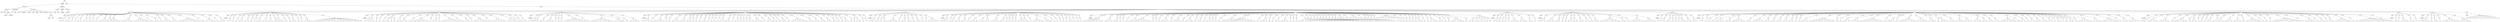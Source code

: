 digraph Tree {
	"t0" [label = "TEI"];
	"t1" [label = "teiHeader"];
	"t2" [label = "fileDesc"];
	"t3" [label = "titleStmt"];
	"t4" [label = "title"];
	"t5" [label = "title"];
	"t6" [label = "author"];
	"t7" [label = "surname"];
	"t8" [label = "forename"];
	"t9" [label = "publicationStmt"];
	"t10" [label = "p"];
	"t11" [label = "idno"];
	"t12" [label = "sourceDesc"];
	"t13" [label = "genre"];
	"t14" [label = "inspiration"];
	"t15" [label = "structure"];
	"t16" [label = "type"];
	"t17" [label = "periode"];
	"t18" [label = "taille"];
	"t19" [label = "permalien"];
	"t20" [label = "sources"];
	"t21" [label = "source"];
	"t22" [label = "author"];
	"t23" [label = "text"];
	"t24" [label = "profileDesc"];
	"t25" [label = "creation"];
	"t26" [label = "date"];
	"t27" [label = "date"];
	"t28" [label = "langUsage"];
	"t29" [label = "language"];
	"t30" [label = "textClass"];
	"t31" [label = "keywords"];
	"t32" [label = "term"];
	"t33" [label = "text"];
	"t34" [label = "body"];
	"t35" [label = "div1"];
	"t36" [label = "head"];
	"t37" [label = "div2"];
	"t38" [label = "head"];
	"t39" [label = "listPerson"];
	"t40" [label = "sp"];
	"t41" [label = "p"];
	"t42" [label = "s"];
	"t43" [label = "s"];
	"t44" [label = "sp"];
	"t45" [label = "p"];
	"t46" [label = "s"];
	"t47" [label = "s"];
	"t48" [label = "p"];
	"t49" [label = "s"];
	"t50" [label = "sp"];
	"t51" [label = "p"];
	"t52" [label = "s"];
	"t53" [label = "sp"];
	"t54" [label = "p"];
	"t55" [label = "s"];
	"t56" [label = "s"];
	"t57" [label = "sp"];
	"t58" [label = "p"];
	"t59" [label = "s"];
	"t60" [label = "s"];
	"t61" [label = "sp"];
	"t62" [label = "p"];
	"t63" [label = "s"];
	"t64" [label = "sp"];
	"t65" [label = "p"];
	"t66" [label = "s"];
	"t67" [label = "sp"];
	"t68" [label = "p"];
	"t69" [label = "s"];
	"t70" [label = "sp"];
	"t71" [label = "p"];
	"t72" [label = "s"];
	"t73" [label = "sp"];
	"t74" [label = "p"];
	"t75" [label = "s"];
	"t76" [label = "sp"];
	"t77" [label = "p"];
	"t78" [label = "s"];
	"t79" [label = "s"];
	"t80" [label = "s"];
	"t81" [label = "s"];
	"t82" [label = "s"];
	"t83" [label = "s"];
	"t84" [label = "sp"];
	"t85" [label = "p"];
	"t86" [label = "s"];
	"t87" [label = "s"];
	"t88" [label = "s"];
	"t89" [label = "s"];
	"t90" [label = "sp"];
	"t91" [label = "p"];
	"t92" [label = "s"];
	"t93" [label = "s"];
	"t94" [label = "s"];
	"t95" [label = "s"];
	"t96" [label = "s"];
	"t97" [label = "s"];
	"t98" [label = "sp"];
	"t99" [label = "p"];
	"t100" [label = "s"];
	"t101" [label = "sp"];
	"t102" [label = "p"];
	"t103" [label = "s"];
	"t104" [label = "s"];
	"t105" [label = "sp"];
	"t106" [label = "p"];
	"t107" [label = "s"];
	"t108" [label = "sp"];
	"t109" [label = "p"];
	"t110" [label = "s"];
	"t111" [label = "s"];
	"t112" [label = "s"];
	"t113" [label = "sp"];
	"t114" [label = "p"];
	"t115" [label = "s"];
	"t116" [label = "s"];
	"t117" [label = "sp"];
	"t118" [label = "p"];
	"t119" [label = "s"];
	"t120" [label = "s"];
	"t121" [label = "s"];
	"t122" [label = "s"];
	"t123" [label = "s"];
	"t124" [label = "s"];
	"t125" [label = "s"];
	"t126" [label = "s"];
	"t127" [label = "sp"];
	"t128" [label = "p"];
	"t129" [label = "s"];
	"t130" [label = "sp"];
	"t131" [label = "p"];
	"t132" [label = "s"];
	"t133" [label = "s"];
	"t134" [label = "s"];
	"t135" [label = "s"];
	"t136" [label = "sp"];
	"t137" [label = "p"];
	"t138" [label = "s"];
	"t139" [label = "sp"];
	"t140" [label = "p"];
	"t141" [label = "s"];
	"t142" [label = "s"];
	"t143" [label = "div2"];
	"t144" [label = "head"];
	"t145" [label = "listPerson"];
	"t146" [label = "sp"];
	"t147" [label = "p"];
	"t148" [label = "s"];
	"t149" [label = "s"];
	"t150" [label = "sp"];
	"t151" [label = "p"];
	"t152" [label = "s"];
	"t153" [label = "sp"];
	"t154" [label = "p"];
	"t155" [label = "s"];
	"t156" [label = "sp"];
	"t157" [label = "p"];
	"t158" [label = "s"];
	"t159" [label = "s"];
	"t160" [label = "sp"];
	"t161" [label = "p"];
	"t162" [label = "s"];
	"t163" [label = "s"];
	"t164" [label = "sp"];
	"t165" [label = "p"];
	"t166" [label = "s"];
	"t167" [label = "sp"];
	"t168" [label = "p"];
	"t169" [label = "s"];
	"t170" [label = "sp"];
	"t171" [label = "p"];
	"t172" [label = "s"];
	"t173" [label = "s"];
	"t174" [label = "sp"];
	"t175" [label = "p"];
	"t176" [label = "s"];
	"t177" [label = "s"];
	"t178" [label = "sp"];
	"t179" [label = "p"];
	"t180" [label = "s"];
	"t181" [label = "s"];
	"t182" [label = "sp"];
	"t183" [label = "p"];
	"t184" [label = "s"];
	"t185" [label = "s"];
	"t186" [label = "s"];
	"t187" [label = "sp"];
	"t188" [label = "p"];
	"t189" [label = "s"];
	"t190" [label = "sp"];
	"t191" [label = "p"];
	"t192" [label = "s"];
	"t193" [label = "sp"];
	"t194" [label = "p"];
	"t195" [label = "s"];
	"t196" [label = "sp"];
	"t197" [label = "p"];
	"t198" [label = "s"];
	"t199" [label = "s"];
	"t200" [label = "sp"];
	"t201" [label = "p"];
	"t202" [label = "s"];
	"t203" [label = "sp"];
	"t204" [label = "p"];
	"t205" [label = "s"];
	"t206" [label = "sp"];
	"t207" [label = "p"];
	"t208" [label = "s"];
	"t209" [label = "s"];
	"t210" [label = "s"];
	"t211" [label = "sp"];
	"t212" [label = "p"];
	"t213" [label = "s"];
	"t214" [label = "s"];
	"t215" [label = "s"];
	"t216" [label = "s"];
	"t217" [label = "s"];
	"t218" [label = "s"];
	"t219" [label = "s"];
	"t220" [label = "s"];
	"t221" [label = "s"];
	"t222" [label = "s"];
	"t223" [label = "s"];
	"t224" [label = "s"];
	"t225" [label = "s"];
	"t226" [label = "s"];
	"t227" [label = "s"];
	"t228" [label = "s"];
	"t229" [label = "s"];
	"t230" [label = "div2"];
	"t231" [label = "head"];
	"t232" [label = "listPerson"];
	"t233" [label = "sp"];
	"t234" [label = "p"];
	"t235" [label = "s"];
	"t236" [label = "p"];
	"t237" [label = "s"];
	"t238" [label = "s"];
	"t239" [label = "s"];
	"t240" [label = "sp"];
	"t241" [label = "p"];
	"t242" [label = "s"];
	"t243" [label = "sp"];
	"t244" [label = "p"];
	"t245" [label = "s"];
	"t246" [label = "sp"];
	"t247" [label = "p"];
	"t248" [label = "s"];
	"t249" [label = "sp"];
	"t250" [label = "p"];
	"t251" [label = "s"];
	"t252" [label = "s"];
	"t253" [label = "p"];
	"t254" [label = "s"];
	"t255" [label = "p"];
	"t256" [label = "s"];
	"t257" [label = "sp"];
	"t258" [label = "p"];
	"t259" [label = "s"];
	"t260" [label = "sp"];
	"t261" [label = "p"];
	"t262" [label = "s"];
	"t263" [label = "s"];
	"t264" [label = "s"];
	"t265" [label = "sp"];
	"t266" [label = "p"];
	"t267" [label = "s"];
	"t268" [label = "sp"];
	"t269" [label = "p"];
	"t270" [label = "s"];
	"t271" [label = "s"];
	"t272" [label = "s"];
	"t273" [label = "s"];
	"t274" [label = "s"];
	"t275" [label = "s"];
	"t276" [label = "sp"];
	"t277" [label = "p"];
	"t278" [label = "s"];
	"t279" [label = "sp"];
	"t280" [label = "p"];
	"t281" [label = "s"];
	"t282" [label = "s"];
	"t283" [label = "sp"];
	"t284" [label = "p"];
	"t285" [label = "s"];
	"t286" [label = "sp"];
	"t287" [label = "p"];
	"t288" [label = "s"];
	"t289" [label = "s"];
	"t290" [label = "s"];
	"t291" [label = "s"];
	"t292" [label = "s"];
	"t293" [label = "s"];
	"t294" [label = "s"];
	"t295" [label = "sp"];
	"t296" [label = "p"];
	"t297" [label = "s"];
	"t298" [label = "sp"];
	"t299" [label = "p"];
	"t300" [label = "s"];
	"t301" [label = "s"];
	"t302" [label = "sp"];
	"t303" [label = "p"];
	"t304" [label = "s"];
	"t305" [label = "sp"];
	"t306" [label = "p"];
	"t307" [label = "s"];
	"t308" [label = "s"];
	"t309" [label = "s"];
	"t310" [label = "s"];
	"t311" [label = "s"];
	"t312" [label = "sp"];
	"t313" [label = "p"];
	"t314" [label = "s"];
	"t315" [label = "sp"];
	"t316" [label = "p"];
	"t317" [label = "s"];
	"t318" [label = "s"];
	"t319" [label = "s"];
	"t320" [label = "s"];
	"t321" [label = "s"];
	"t322" [label = "sp"];
	"t323" [label = "p"];
	"t324" [label = "s"];
	"t325" [label = "s"];
	"t326" [label = "s"];
	"t327" [label = "s"];
	"t328" [label = "sp"];
	"t329" [label = "p"];
	"t330" [label = "s"];
	"t331" [label = "sp"];
	"t332" [label = "p"];
	"t333" [label = "s"];
	"t334" [label = "sp"];
	"t335" [label = "p"];
	"t336" [label = "s"];
	"t337" [label = "div2"];
	"t338" [label = "head"];
	"t339" [label = "listPerson"];
	"t340" [label = "sp"];
	"t341" [label = "p"];
	"t342" [label = "s"];
	"t343" [label = "sp"];
	"t344" [label = "p"];
	"t345" [label = "s"];
	"t346" [label = "s"];
	"t347" [label = "s"];
	"t348" [label = "sp"];
	"t349" [label = "p"];
	"t350" [label = "s"];
	"t351" [label = "s"];
	"t352" [label = "sp"];
	"t353" [label = "p"];
	"t354" [label = "s"];
	"t355" [label = "s"];
	"t356" [label = "s"];
	"t357" [label = "sp"];
	"t358" [label = "p"];
	"t359" [label = "s"];
	"t360" [label = "sp"];
	"t361" [label = "p"];
	"t362" [label = "s"];
	"t363" [label = "sp"];
	"t364" [label = "p"];
	"t365" [label = "s"];
	"t366" [label = "sp"];
	"t367" [label = "p"];
	"t368" [label = "s"];
	"t369" [label = "s"];
	"t370" [label = "s"];
	"t371" [label = "s"];
	"t372" [label = "s"];
	"t373" [label = "s"];
	"t374" [label = "s"];
	"t375" [label = "s"];
	"t376" [label = "sp"];
	"t377" [label = "p"];
	"t378" [label = "s"];
	"t379" [label = "sp"];
	"t380" [label = "p"];
	"t381" [label = "s"];
	"t382" [label = "s"];
	"t383" [label = "s"];
	"t384" [label = "s"];
	"t385" [label = "s"];
	"t386" [label = "s"];
	"t387" [label = "s"];
	"t388" [label = "s"];
	"t389" [label = "p"];
	"t390" [label = "s"];
	"t391" [label = "s"];
	"t392" [label = "s"];
	"t393" [label = "s"];
	"t394" [label = "sp"];
	"t395" [label = "p"];
	"t396" [label = "s"];
	"t397" [label = "sp"];
	"t398" [label = "p"];
	"t399" [label = "s"];
	"t400" [label = "s"];
	"t401" [label = "s"];
	"t402" [label = "s"];
	"t403" [label = "div2"];
	"t404" [label = "head"];
	"t405" [label = "listPerson"];
	"t406" [label = "sp"];
	"t407" [label = "p"];
	"t408" [label = "s"];
	"t409" [label = "s"];
	"t410" [label = "s"];
	"t411" [label = "sp"];
	"t412" [label = "p"];
	"t413" [label = "s"];
	"t414" [label = "sp"];
	"t415" [label = "p"];
	"t416" [label = "s"];
	"t417" [label = "s"];
	"t418" [label = "s"];
	"t419" [label = "s"];
	"t420" [label = "sp"];
	"t421" [label = "p"];
	"t422" [label = "s"];
	"t423" [label = "sp"];
	"t424" [label = "p"];
	"t425" [label = "s"];
	"t426" [label = "sp"];
	"t427" [label = "p"];
	"t428" [label = "s"];
	"t429" [label = "s"];
	"t430" [label = "s"];
	"t431" [label = "sp"];
	"t432" [label = "p"];
	"t433" [label = "s"];
	"t434" [label = "s"];
	"t435" [label = "sp"];
	"t436" [label = "p"];
	"t437" [label = "s"];
	"t438" [label = "s"];
	"t439" [label = "sp"];
	"t440" [label = "p"];
	"t441" [label = "s"];
	"t442" [label = "sp"];
	"t443" [label = "p"];
	"t444" [label = "s"];
	"t445" [label = "sp"];
	"t446" [label = "p"];
	"t447" [label = "s"];
	"t448" [label = "sp"];
	"t449" [label = "p"];
	"t450" [label = "s"];
	"t451" [label = "s"];
	"t452" [label = "sp"];
	"t453" [label = "p"];
	"t454" [label = "s"];
	"t455" [label = "sp"];
	"t456" [label = "p"];
	"t457" [label = "s"];
	"t458" [label = "sp"];
	"t459" [label = "p"];
	"t460" [label = "s"];
	"t461" [label = "sp"];
	"t462" [label = "p"];
	"t463" [label = "s"];
	"t464" [label = "sp"];
	"t465" [label = "p"];
	"t466" [label = "s"];
	"t467" [label = "s"];
	"t468" [label = "sp"];
	"t469" [label = "p"];
	"t470" [label = "s"];
	"t471" [label = "s"];
	"t472" [label = "sp"];
	"t473" [label = "p"];
	"t474" [label = "s"];
	"t475" [label = "sp"];
	"t476" [label = "p"];
	"t477" [label = "s"];
	"t478" [label = "s"];
	"t479" [label = "sp"];
	"t480" [label = "p"];
	"t481" [label = "s"];
	"t482" [label = "sp"];
	"t483" [label = "p"];
	"t484" [label = "s"];
	"t485" [label = "sp"];
	"t486" [label = "p"];
	"t487" [label = "s"];
	"t488" [label = "sp"];
	"t489" [label = "p"];
	"t490" [label = "s"];
	"t491" [label = "s"];
	"t492" [label = "sp"];
	"t493" [label = "p"];
	"t494" [label = "s"];
	"t495" [label = "s"];
	"t496" [label = "s"];
	"t497" [label = "sp"];
	"t498" [label = "p"];
	"t499" [label = "s"];
	"t500" [label = "sp"];
	"t501" [label = "p"];
	"t502" [label = "s"];
	"t503" [label = "s"];
	"t504" [label = "s"];
	"t505" [label = "sp"];
	"t506" [label = "p"];
	"t507" [label = "s"];
	"t508" [label = "sp"];
	"t509" [label = "p"];
	"t510" [label = "s"];
	"t511" [label = "sp"];
	"t512" [label = "p"];
	"t513" [label = "s"];
	"t514" [label = "s"];
	"t515" [label = "sp"];
	"t516" [label = "p"];
	"t517" [label = "s"];
	"t518" [label = "sp"];
	"t519" [label = "p"];
	"t520" [label = "s"];
	"t521" [label = "s"];
	"t522" [label = "s"];
	"t523" [label = "s"];
	"t524" [label = "s"];
	"t525" [label = "s"];
	"t526" [label = "sp"];
	"t527" [label = "p"];
	"t528" [label = "s"];
	"t529" [label = "s"];
	"t530" [label = "sp"];
	"t531" [label = "p"];
	"t532" [label = "s"];
	"t533" [label = "s"];
	"t534" [label = "sp"];
	"t535" [label = "p"];
	"t536" [label = "s"];
	"t537" [label = "s"];
	"t538" [label = "sp"];
	"t539" [label = "p"];
	"t540" [label = "s"];
	"t541" [label = "s"];
	"t542" [label = "sp"];
	"t543" [label = "p"];
	"t544" [label = "s"];
	"t545" [label = "s"];
	"t546" [label = "sp"];
	"t547" [label = "p"];
	"t548" [label = "s"];
	"t549" [label = "sp"];
	"t550" [label = "p"];
	"t551" [label = "s"];
	"t552" [label = "sp"];
	"t553" [label = "p"];
	"t554" [label = "s"];
	"t555" [label = "s"];
	"t556" [label = "sp"];
	"t557" [label = "p"];
	"t558" [label = "s"];
	"t559" [label = "sp"];
	"t560" [label = "p"];
	"t561" [label = "s"];
	"t562" [label = "p"];
	"t563" [label = "s"];
	"t564" [label = "s"];
	"t565" [label = "sp"];
	"t566" [label = "p"];
	"t567" [label = "s"];
	"t568" [label = "sp"];
	"t569" [label = "p"];
	"t570" [label = "s"];
	"t571" [label = "div2"];
	"t572" [label = "head"];
	"t573" [label = "listPerson"];
	"t574" [label = "sp"];
	"t575" [label = "p"];
	"t576" [label = "s"];
	"t577" [label = "s"];
	"t578" [label = "sp"];
	"t579" [label = "p"];
	"t580" [label = "s"];
	"t581" [label = "s"];
	"t582" [label = "sp"];
	"t583" [label = "p"];
	"t584" [label = "s"];
	"t585" [label = "p"];
	"t586" [label = "s"];
	"t587" [label = "sp"];
	"t588" [label = "p"];
	"t589" [label = "s"];
	"t590" [label = "s"];
	"t591" [label = "s"];
	"t592" [label = "s"];
	"t593" [label = "sp"];
	"t594" [label = "p"];
	"t595" [label = "s"];
	"t596" [label = "sp"];
	"t597" [label = "p"];
	"t598" [label = "s"];
	"t599" [label = "s"];
	"t600" [label = "sp"];
	"t601" [label = "p"];
	"t602" [label = "s"];
	"t603" [label = "s"];
	"t604" [label = "sp"];
	"t605" [label = "p"];
	"t606" [label = "s"];
	"t607" [label = "sp"];
	"t608" [label = "p"];
	"t609" [label = "s"];
	"t610" [label = "s"];
	"t611" [label = "sp"];
	"t612" [label = "p"];
	"t613" [label = "s"];
	"t614" [label = "sp"];
	"t615" [label = "p"];
	"t616" [label = "s"];
	"t617" [label = "p"];
	"t618" [label = "s"];
	"t619" [label = "s"];
	"t620" [label = "s"];
	"t621" [label = "s"];
	"t622" [label = "div2"];
	"t623" [label = "head"];
	"t624" [label = "listPerson"];
	"t625" [label = "sp"];
	"t626" [label = "p"];
	"t627" [label = "s"];
	"t628" [label = "s"];
	"t629" [label = "s"];
	"t630" [label = "sp"];
	"t631" [label = "p"];
	"t632" [label = "s"];
	"t633" [label = "sp"];
	"t634" [label = "p"];
	"t635" [label = "s"];
	"t636" [label = "sp"];
	"t637" [label = "p"];
	"t638" [label = "s"];
	"t639" [label = "s"];
	"t640" [label = "sp"];
	"t641" [label = "p"];
	"t642" [label = "s"];
	"t643" [label = "s"];
	"t644" [label = "sp"];
	"t645" [label = "p"];
	"t646" [label = "s"];
	"t647" [label = "sp"];
	"t648" [label = "p"];
	"t649" [label = "s"];
	"t650" [label = "s"];
	"t651" [label = "s"];
	"t652" [label = "sp"];
	"t653" [label = "p"];
	"t654" [label = "s"];
	"t655" [label = "s"];
	"t656" [label = "p"];
	"t657" [label = "s"];
	"t658" [label = "s"];
	"t659" [label = "sp"];
	"t660" [label = "p"];
	"t661" [label = "s"];
	"t662" [label = "s"];
	"t663" [label = "s"];
	"t664" [label = "sp"];
	"t665" [label = "p"];
	"t666" [label = "s"];
	"t667" [label = "s"];
	"t668" [label = "sp"];
	"t669" [label = "p"];
	"t670" [label = "s"];
	"t671" [label = "p"];
	"t672" [label = "s"];
	"t673" [label = "sp"];
	"t674" [label = "p"];
	"t675" [label = "s"];
	"t676" [label = "sp"];
	"t677" [label = "p"];
	"t678" [label = "s"];
	"t679" [label = "sp"];
	"t680" [label = "p"];
	"t681" [label = "s"];
	"t682" [label = "s"];
	"t683" [label = "s"];
	"t684" [label = "sp"];
	"t685" [label = "p"];
	"t686" [label = "s"];
	"t687" [label = "sp"];
	"t688" [label = "p"];
	"t689" [label = "s"];
	"t690" [label = "sp"];
	"t691" [label = "p"];
	"t692" [label = "s"];
	"t693" [label = "s"];
	"t694" [label = "s"];
	"t695" [label = "s"];
	"t696" [label = "p"];
	"t697" [label = "s"];
	"t698" [label = "s"];
	"t699" [label = "s"];
	"t700" [label = "sp"];
	"t701" [label = "p"];
	"t702" [label = "s"];
	"t703" [label = "sp"];
	"t704" [label = "p"];
	"t705" [label = "s"];
	"t706" [label = "sp"];
	"t707" [label = "p"];
	"t708" [label = "s"];
	"t709" [label = "sp"];
	"t710" [label = "p"];
	"t711" [label = "s"];
	"t712" [label = "sp"];
	"t713" [label = "p"];
	"t714" [label = "s"];
	"t715" [label = "sp"];
	"t716" [label = "p"];
	"t717" [label = "s"];
	"t718" [label = "s"];
	"t719" [label = "sp"];
	"t720" [label = "p"];
	"t721" [label = "s"];
	"t722" [label = "sp"];
	"t723" [label = "p"];
	"t724" [label = "s"];
	"t725" [label = "sp"];
	"t726" [label = "p"];
	"t727" [label = "s"];
	"t728" [label = "div2"];
	"t729" [label = "head"];
	"t730" [label = "listPerson"];
	"t731" [label = "sp"];
	"t732" [label = "p"];
	"t733" [label = "s"];
	"t734" [label = "sp"];
	"t735" [label = "p"];
	"t736" [label = "s"];
	"t737" [label = "s"];
	"t738" [label = "s"];
	"t739" [label = "s"];
	"t740" [label = "s"];
	"t741" [label = "s"];
	"t742" [label = "sp"];
	"t743" [label = "p"];
	"t744" [label = "s"];
	"t745" [label = "s"];
	"t746" [label = "s"];
	"t747" [label = "sp"];
	"t748" [label = "p"];
	"t749" [label = "s"];
	"t750" [label = "s"];
	"t751" [label = "sp"];
	"t752" [label = "p"];
	"t753" [label = "s"];
	"t754" [label = "sp"];
	"t755" [label = "p"];
	"t756" [label = "s"];
	"t757" [label = "sp"];
	"t758" [label = "p"];
	"t759" [label = "s"];
	"t760" [label = "sp"];
	"t761" [label = "p"];
	"t762" [label = "s"];
	"t763" [label = "sp"];
	"t764" [label = "p"];
	"t765" [label = "s"];
	"t766" [label = "s"];
	"t767" [label = "s"];
	"t768" [label = "s"];
	"t769" [label = "s"];
	"t770" [label = "s"];
	"t771" [label = "s"];
	"t772" [label = "sp"];
	"t773" [label = "p"];
	"t774" [label = "s"];
	"t775" [label = "sp"];
	"t776" [label = "p"];
	"t777" [label = "s"];
	"t778" [label = "sp"];
	"t779" [label = "p"];
	"t780" [label = "s"];
	"t781" [label = "sp"];
	"t782" [label = "p"];
	"t783" [label = "s"];
	"t784" [label = "s"];
	"t785" [label = "s"];
	"t786" [label = "sp"];
	"t787" [label = "p"];
	"t788" [label = "s"];
	"t789" [label = "sp"];
	"t790" [label = "p"];
	"t791" [label = "s"];
	"t792" [label = "s"];
	"t793" [label = "s"];
	"t794" [label = "sp"];
	"t795" [label = "p"];
	"t796" [label = "s"];
	"t797" [label = "sp"];
	"t798" [label = "p"];
	"t799" [label = "s"];
	"t800" [label = "s"];
	"t801" [label = "s"];
	"t802" [label = "sp"];
	"t803" [label = "p"];
	"t804" [label = "s"];
	"t805" [label = "sp"];
	"t806" [label = "p"];
	"t807" [label = "s"];
	"t808" [label = "s"];
	"t809" [label = "sp"];
	"t810" [label = "p"];
	"t811" [label = "s"];
	"t812" [label = "sp"];
	"t813" [label = "p"];
	"t814" [label = "s"];
	"t815" [label = "s"];
	"t816" [label = "sp"];
	"t817" [label = "p"];
	"t818" [label = "s"];
	"t819" [label = "sp"];
	"t820" [label = "p"];
	"t821" [label = "s"];
	"t822" [label = "sp"];
	"t823" [label = "p"];
	"t824" [label = "s"];
	"t825" [label = "sp"];
	"t826" [label = "p"];
	"t827" [label = "s"];
	"t828" [label = "sp"];
	"t829" [label = "p"];
	"t830" [label = "s"];
	"t831" [label = "sp"];
	"t832" [label = "p"];
	"t833" [label = "s"];
	"t834" [label = "s"];
	"t835" [label = "s"];
	"t836" [label = "s"];
	"t837" [label = "s"];
	"t838" [label = "s"];
	"t839" [label = "s"];
	"t840" [label = "s"];
	"t841" [label = "s"];
	"t842" [label = "s"];
	"t843" [label = "sp"];
	"t844" [label = "p"];
	"t845" [label = "s"];
	"t846" [label = "sp"];
	"t847" [label = "p"];
	"t848" [label = "s"];
	"t849" [label = "s"];
	"t850" [label = "s"];
	"t851" [label = "sp"];
	"t852" [label = "p"];
	"t853" [label = "s"];
	"t854" [label = "sp"];
	"t855" [label = "p"];
	"t856" [label = "s"];
	"t857" [label = "sp"];
	"t858" [label = "p"];
	"t859" [label = "s"];
	"t860" [label = "s"];
	"t861" [label = "sp"];
	"t862" [label = "p"];
	"t863" [label = "s"];
	"t864" [label = "s"];
	"t865" [label = "s"];
	"t866" [label = "sp"];
	"t867" [label = "p"];
	"t868" [label = "s"];
	"t869" [label = "sp"];
	"t870" [label = "p"];
	"t871" [label = "s"];
	"t872" [label = "sp"];
	"t873" [label = "p"];
	"t874" [label = "s"];
	"t875" [label = "sp"];
	"t876" [label = "p"];
	"t877" [label = "s"];
	"t878" [label = "s"];
	"t879" [label = "s"];
	"t880" [label = "s"];
	"t881" [label = "s"];
	"t882" [label = "s"];
	"t883" [label = "s"];
	"t884" [label = "sp"];
	"t885" [label = "p"];
	"t886" [label = "s"];
	"t887" [label = "s"];
	"t888" [label = "sp"];
	"t889" [label = "p"];
	"t890" [label = "s"];
	"t891" [label = "sp"];
	"t892" [label = "p"];
	"t893" [label = "s"];
	"t894" [label = "sp"];
	"t895" [label = "p"];
	"t896" [label = "s"];
	"t897" [label = "s"];
	"t898" [label = "s"];
	"t899" [label = "sp"];
	"t900" [label = "p"];
	"t901" [label = "s"];
	"t902" [label = "s"];
	"t903" [label = "sp"];
	"t904" [label = "p"];
	"t905" [label = "s"];
	"t906" [label = "s"];
	"t907" [label = "sp"];
	"t908" [label = "p"];
	"t909" [label = "s"];
	"t910" [label = "s"];
	"t911" [label = "sp"];
	"t912" [label = "p"];
	"t913" [label = "s"];
	"t914" [label = "sp"];
	"t915" [label = "p"];
	"t916" [label = "s"];
	"t917" [label = "sp"];
	"t918" [label = "p"];
	"t919" [label = "s"];
	"t920" [label = "sp"];
	"t921" [label = "p"];
	"t922" [label = "s"];
	"t923" [label = "s"];
	"t924" [label = "p"];
	"t925" [label = "s"];
	"t926" [label = "l"];
	"t927" [label = "sp"];
	"t928" [label = "p"];
	"t929" [label = "s"];
	"t930" [label = "sp"];
	"t931" [label = "l"];
	"t932" [label = "l"];
	"t933" [label = "l"];
	"t934" [label = "l"];
	"t935" [label = "sp"];
	"t936" [label = "p"];
	"t937" [label = "s"];
	"t938" [label = "sp"];
	"t939" [label = "p"];
	"t940" [label = "s"];
	"t941" [label = "sp"];
	"t942" [label = "p"];
	"t943" [label = "s"];
	"t944" [label = "sp"];
	"t945" [label = "p"];
	"t946" [label = "s"];
	"t947" [label = "sp"];
	"t948" [label = "p"];
	"t949" [label = "s"];
	"t950" [label = "s"];
	"t951" [label = "sp"];
	"t952" [label = "l"];
	"t953" [label = "l"];
	"t954" [label = "l"];
	"t955" [label = "l"];
	"t956" [label = "l"];
	"t957" [label = "l"];
	"t958" [label = "l"];
	"t959" [label = "l"];
	"t960" [label = "sp"];
	"t961" [label = "p"];
	"t962" [label = "s"];
	"t963" [label = "sp"];
	"t964" [label = "p"];
	"t965" [label = "s"];
	"t966" [label = "sp"];
	"t967" [label = "p"];
	"t968" [label = "s"];
	"t969" [label = "s"];
	"t970" [label = "sp"];
	"t971" [label = "p"];
	"t972" [label = "s"];
	"t973" [label = "sp"];
	"t974" [label = "p"];
	"t975" [label = "s"];
	"t976" [label = "sp"];
	"t977" [label = "p"];
	"t978" [label = "s"];
	"t979" [label = "sp"];
	"t980" [label = "p"];
	"t981" [label = "s"];
	"t982" [label = "s"];
	"t983" [label = "sp"];
	"t984" [label = "p"];
	"t985" [label = "s"];
	"t986" [label = "sp"];
	"t987" [label = "p"];
	"t988" [label = "s"];
	"t989" [label = "sp"];
	"t990" [label = "p"];
	"t991" [label = "s"];
	"t992" [label = "s"];
	"t993" [label = "s"];
	"t994" [label = "sp"];
	"t995" [label = "p"];
	"t996" [label = "s"];
	"t997" [label = "s"];
	"t998" [label = "sp"];
	"t999" [label = "p"];
	"t1000" [label = "s"];
	"t1001" [label = "sp"];
	"t1002" [label = "p"];
	"t1003" [label = "s"];
	"t1004" [label = "sp"];
	"t1005" [label = "p"];
	"t1006" [label = "s"];
	"t1007" [label = "s"];
	"t1008" [label = "s"];
	"t1009" [label = "s"];
	"t1010" [label = "s"];
	"t1011" [label = "sp"];
	"t1012" [label = "p"];
	"t1013" [label = "s"];
	"t1014" [label = "sp"];
	"t1015" [label = "p"];
	"t1016" [label = "s"];
	"t1017" [label = "s"];
	"t1018" [label = "s"];
	"t1019" [label = "p"];
	"t1020" [label = "s"];
	"t1021" [label = "p"];
	"t1022" [label = "s"];
	"t1023" [label = "p"];
	"t1024" [label = "s"];
	"t1025" [label = "p"];
	"t1026" [label = "s"];
	"t1027" [label = "p"];
	"t1028" [label = "s"];
	"t1029" [label = "div2"];
	"t1030" [label = "head"];
	"t1031" [label = "listPerson"];
	"t1032" [label = "sp"];
	"t1033" [label = "p"];
	"t1034" [label = "s"];
	"t1035" [label = "sp"];
	"t1036" [label = "p"];
	"t1037" [label = "s"];
	"t1038" [label = "s"];
	"t1039" [label = "sp"];
	"t1040" [label = "p"];
	"t1041" [label = "s"];
	"t1042" [label = "p"];
	"t1043" [label = "s"];
	"t1044" [label = "sp"];
	"t1045" [label = "p"];
	"t1046" [label = "s"];
	"t1047" [label = "sp"];
	"t1048" [label = "p"];
	"t1049" [label = "s"];
	"t1050" [label = "s"];
	"t1051" [label = "s"];
	"t1052" [label = "sp"];
	"t1053" [label = "p"];
	"t1054" [label = "s"];
	"t1055" [label = "s"];
	"t1056" [label = "s"];
	"t1057" [label = "sp"];
	"t1058" [label = "p"];
	"t1059" [label = "s"];
	"t1060" [label = "s"];
	"t1061" [label = "sp"];
	"t1062" [label = "p"];
	"t1063" [label = "s"];
	"t1064" [label = "div2"];
	"t1065" [label = "head"];
	"t1066" [label = "listPerson"];
	"t1067" [label = "sp"];
	"t1068" [label = "p"];
	"t1069" [label = "s"];
	"t1070" [label = "s"];
	"t1071" [label = "s"];
	"t1072" [label = "sp"];
	"t1073" [label = "p"];
	"t1074" [label = "s"];
	"t1075" [label = "s"];
	"t1076" [label = "s"];
	"t1077" [label = "sp"];
	"t1078" [label = "p"];
	"t1079" [label = "s"];
	"t1080" [label = "s"];
	"t1081" [label = "sp"];
	"t1082" [label = "p"];
	"t1083" [label = "s"];
	"t1084" [label = "sp"];
	"t1085" [label = "p"];
	"t1086" [label = "s"];
	"t1087" [label = "sp"];
	"t1088" [label = "p"];
	"t1089" [label = "s"];
	"t1090" [label = "s"];
	"t1091" [label = "sp"];
	"t1092" [label = "p"];
	"t1093" [label = "s"];
	"t1094" [label = "s"];
	"t1095" [label = "sp"];
	"t1096" [label = "p"];
	"t1097" [label = "s"];
	"t1098" [label = "s"];
	"t1099" [label = "sp"];
	"t1100" [label = "p"];
	"t1101" [label = "s"];
	"t1102" [label = "s"];
	"t1103" [label = "sp"];
	"t1104" [label = "p"];
	"t1105" [label = "s"];
	"t1106" [label = "sp"];
	"t1107" [label = "p"];
	"t1108" [label = "s"];
	"t1109" [label = "s"];
	"t1110" [label = "sp"];
	"t1111" [label = "p"];
	"t1112" [label = "s"];
	"t1113" [label = "s"];
	"t1114" [label = "s"];
	"t1115" [label = "s"];
	"t1116" [label = "s"];
	"t1117" [label = "s"];
	"t1118" [label = "s"];
	"t1119" [label = "p"];
	"t1120" [label = "s"];
	"t1121" [label = "s"];
	"t1122" [label = "sp"];
	"t1123" [label = "p"];
	"t1124" [label = "s"];
	"t1125" [label = "sp"];
	"t1126" [label = "p"];
	"t1127" [label = "s"];
	"t1128" [label = "s"];
	"t1129" [label = "s"];
	"t1130" [label = "s"];
	"t1131" [label = "s"];
	"t1132" [label = "p"];
	"t1133" [label = "s"];
	"t1134" [label = "s"];
	"t1135" [label = "s"];
	"t1136" [label = "s"];
	"t1137" [label = "div2"];
	"t1138" [label = "head"];
	"t1139" [label = "listPerson"];
	"t1140" [label = "sp"];
	"t1141" [label = "p"];
	"t1142" [label = "s"];
	"t1143" [label = "sp"];
	"t1144" [label = "p"];
	"t1145" [label = "s"];
	"t1146" [label = "s"];
	"t1147" [label = "sp"];
	"t1148" [label = "p"];
	"t1149" [label = "s"];
	"t1150" [label = "s"];
	"t1151" [label = "sp"];
	"t1152" [label = "p"];
	"t1153" [label = "s"];
	"t1154" [label = "sp"];
	"t1155" [label = "p"];
	"t1156" [label = "s"];
	"t1157" [label = "sp"];
	"t1158" [label = "p"];
	"t1159" [label = "s"];
	"t1160" [label = "sp"];
	"t1161" [label = "p"];
	"t1162" [label = "s"];
	"t1163" [label = "s"];
	"t1164" [label = "sp"];
	"t1165" [label = "p"];
	"t1166" [label = "s"];
	"t1167" [label = "s"];
	"t1168" [label = "sp"];
	"t1169" [label = "p"];
	"t1170" [label = "s"];
	"t1171" [label = "s"];
	"t1172" [label = "div2"];
	"t1173" [label = "head"];
	"t1174" [label = "listPerson"];
	"t1175" [label = "sp"];
	"t1176" [label = "p"];
	"t1177" [label = "s"];
	"t1178" [label = "s"];
	"t1179" [label = "sp"];
	"t1180" [label = "p"];
	"t1181" [label = "s"];
	"t1182" [label = "sp"];
	"t1183" [label = "p"];
	"t1184" [label = "s"];
	"t1185" [label = "sp"];
	"t1186" [label = "p"];
	"t1187" [label = "s"];
	"t1188" [label = "sp"];
	"t1189" [label = "p"];
	"t1190" [label = "s"];
	"t1191" [label = "s"];
	"t1192" [label = "s"];
	"t1193" [label = "s"];
	"t1194" [label = "sp"];
	"t1195" [label = "p"];
	"t1196" [label = "s"];
	"t1197" [label = "s"];
	"t1198" [label = "p"];
	"t1199" [label = "s"];
	"t1200" [label = "s"];
	"t1201" [label = "s"];
	"t1202" [label = "s"];
	"t1203" [label = "s"];
	"t1204" [label = "sp"];
	"t1205" [label = "p"];
	"t1206" [label = "s"];
	"t1207" [label = "s"];
	"t1208" [label = "sp"];
	"t1209" [label = "p"];
	"t1210" [label = "s"];
	"t1211" [label = "s"];
	"t1212" [label = "s"];
	"t1213" [label = "s"];
	"t1214" [label = "sp"];
	"t1215" [label = "p"];
	"t1216" [label = "s"];
	"t1217" [label = "s"];
	"t1218" [label = "sp"];
	"t1219" [label = "p"];
	"t1220" [label = "s"];
	"t1221" [label = "s"];
	"t1222" [label = "sp"];
	"t1223" [label = "p"];
	"t1224" [label = "s"];
	"t1225" [label = "s"];
	"t1226" [label = "sp"];
	"t1227" [label = "p"];
	"t1228" [label = "s"];
	"t1229" [label = "s"];
	"t1230" [label = "sp"];
	"t1231" [label = "p"];
	"t1232" [label = "s"];
	"t1233" [label = "s"];
	"t1234" [label = "sp"];
	"t1235" [label = "p"];
	"t1236" [label = "s"];
	"t1237" [label = "sp"];
	"t1238" [label = "p"];
	"t1239" [label = "s"];
	"t1240" [label = "sp"];
	"t1241" [label = "p"];
	"t1242" [label = "s"];
	"t1243" [label = "s"];
	"t1244" [label = "s"];
	"t1245" [label = "sp"];
	"t1246" [label = "p"];
	"t1247" [label = "s"];
	"t1248" [label = "s"];
	"t1249" [label = "s"];
	"t1250" [label = "s"];
	"t1251" [label = "s"];
	"t1252" [label = "s"];
	"t1253" [label = "s"];
	"t1254" [label = "s"];
	"t1255" [label = "s"];
	"t1256" [label = "sp"];
	"t1257" [label = "p"];
	"t1258" [label = "s"];
	"t1259" [label = "sp"];
	"t1260" [label = "p"];
	"t1261" [label = "s"];
	"t1262" [label = "sp"];
	"t1263" [label = "p"];
	"t1264" [label = "s"];
	"t1265" [label = "s"];
	"t1266" [label = "s"];
	"t1267" [label = "sp"];
	"t1268" [label = "p"];
	"t1269" [label = "s"];
	"t1270" [label = "s"];
	"t1271" [label = "s"];
	"t1272" [label = "sp"];
	"t1273" [label = "p"];
	"t1274" [label = "s"];
	"t1275" [label = "s"];
	"t1276" [label = "s"];
	"t1277" [label = "s"];
	"t1278" [label = "s"];
	"t1279" [label = "s"];
	"t1280" [label = "s"];
	"t1281" [label = "s"];
	"t1282" [label = "sp"];
	"t1283" [label = "p"];
	"t1284" [label = "s"];
	"t1285" [label = "sp"];
	"t1286" [label = "p"];
	"t1287" [label = "s"];
	"t1288" [label = "s"];
	"t1289" [label = "s"];
	"t1290" [label = "sp"];
	"t1291" [label = "p"];
	"t1292" [label = "s"];
	"t1293" [label = "sp"];
	"t1294" [label = "p"];
	"t1295" [label = "s"];
	"t1296" [label = "s"];
	"t1297" [label = "s"];
	"t1298" [label = "s"];
	"t1299" [label = "s"];
	"t1300" [label = "s"];
	"t1301" [label = "sp"];
	"t1302" [label = "p"];
	"t1303" [label = "s"];
	"t1304" [label = "s"];
	"t1305" [label = "s"];
	"t1306" [label = "s"];
	"t1307" [label = "sp"];
	"t1308" [label = "p"];
	"t1309" [label = "s"];
	"t1310" [label = "s"];
	"t1311" [label = "s"];
	"t1312" [label = "sp"];
	"t1313" [label = "p"];
	"t1314" [label = "s"];
	"t1315" [label = "sp"];
	"t1316" [label = "p"];
	"t1317" [label = "s"];
	"t1318" [label = "s"];
	"t1319" [label = "s"];
	"t1320" [label = "sp"];
	"t1321" [label = "p"];
	"t1322" [label = "s"];
	"t1323" [label = "s"];
	"t1324" [label = "sp"];
	"t1325" [label = "p"];
	"t1326" [label = "s"];
	"t1327" [label = "s"];
	"t1328" [label = "s"];
	"t1329" [label = "p"];
	"t1330" [label = "s"];
	"t1331" [label = "s"];
	"t1332" [label = "s"];
	"t1333" [label = "sp"];
	"t1334" [label = "p"];
	"t1335" [label = "s"];
	"t1336" [label = "s"];
	"t1337" [label = "s"];
	"t1338" [label = "p"];
	"t1339" [label = "s"];
	"t1340" [label = "s"];
	"t1341" [label = "sp"];
	"t1342" [label = "p"];
	"t1343" [label = "s"];
	"t1344" [label = "s"];
	"t1345" [label = "sp"];
	"t1346" [label = "p"];
	"t1347" [label = "s"];
	"t1348" [label = "s"];
	"t1349" [label = "sp"];
	"t1350" [label = "p"];
	"t1351" [label = "s"];
	"t1352" [label = "s"];
	"t1353" [label = "s"];
	"t1354" [label = "s"];
	"t1355" [label = "s"];
	"t1356" [label = "s"];
	"t1357" [label = "p"];
	"t1358" [label = "s"];
	"t1359" [label = "sp"];
	"t1360" [label = "p"];
	"t1361" [label = "s"];
	"t1362" [label = "s"];
	"t1363" [label = "sp"];
	"t1364" [label = "p"];
	"t1365" [label = "s"];
	"t1366" [label = "sp"];
	"t1367" [label = "p"];
	"t1368" [label = "s"];
	"t1369" [label = "s"];
	"t1370" [label = "sp"];
	"t1371" [label = "p"];
	"t1372" [label = "s"];
	"t1373" [label = "s"];
	"t1374" [label = "sp"];
	"t1375" [label = "p"];
	"t1376" [label = "s"];
	"t1377" [label = "s"];
	"t1378" [label = "sp"];
	"t1379" [label = "p"];
	"t1380" [label = "s"];
	"t1381" [label = "s"];
	"t1382" [label = "sp"];
	"t1383" [label = "p"];
	"t1384" [label = "s"];
	"t1385" [label = "sp"];
	"t1386" [label = "p"];
	"t1387" [label = "s"];
	"t1388" [label = "s"];
	"t1389" [label = "sp"];
	"t1390" [label = "p"];
	"t1391" [label = "s"];
	"t1392" [label = "sp"];
	"t1393" [label = "p"];
	"t1394" [label = "s"];
	"t1395" [label = "sp"];
	"t1396" [label = "p"];
	"t1397" [label = "s"];
	"t1398" [label = "s"];
	"t1399" [label = "sp"];
	"t1400" [label = "p"];
	"t1401" [label = "s"];
	"t1402" [label = "sp"];
	"t1403" [label = "p"];
	"t1404" [label = "s"];
	"t1405" [label = "s"];
	"t1406" [label = "s"];
	"t1407" [label = "s"];
	"t1408" [label = "s"];
	"t1409" [label = "sp"];
	"t1410" [label = "p"];
	"t1411" [label = "s"];
	"t1412" [label = "s"];
	"t1413" [label = "s"];
	"t1414" [label = "sp"];
	"t1415" [label = "p"];
	"t1416" [label = "s"];
	"t1417" [label = "s"];
	"t1418" [label = "s"];
	"t1419" [label = "s"];
	"t1420" [label = "s"];
	"t1421" [label = "s"];
	"t1422" [label = "sp"];
	"t1423" [label = "p"];
	"t1424" [label = "s"];
	"t1425" [label = "sp"];
	"t1426" [label = "p"];
	"t1427" [label = "s"];
	"t1428" [label = "s"];
	"t1429" [label = "sp"];
	"t1430" [label = "p"];
	"t1431" [label = "s"];
	"t1432" [label = "s"];
	"t1433" [label = "s"];
	"t1434" [label = "s"];
	"t1435" [label = "div2"];
	"t1436" [label = "head"];
	"t1437" [label = "listPerson"];
	"t1438" [label = "sp"];
	"t1439" [label = "p"];
	"t1440" [label = "s"];
	"t1441" [label = "s"];
	"t1442" [label = "sp"];
	"t1443" [label = "p"];
	"t1444" [label = "s"];
	"t1445" [label = "s"];
	"t1446" [label = "s"];
	"t1447" [label = "s"];
	"t1448" [label = "sp"];
	"t1449" [label = "p"];
	"t1450" [label = "s"];
	"t1451" [label = "s"];
	"t1452" [label = "s"];
	"t1453" [label = "s"];
	"t1454" [label = "sp"];
	"t1455" [label = "p"];
	"t1456" [label = "s"];
	"t1457" [label = "sp"];
	"t1458" [label = "p"];
	"t1459" [label = "s"];
	"t1460" [label = "s"];
	"t1461" [label = "s"];
	"t1462" [label = "s"];
	"t1463" [label = "s"];
	"t1464" [label = "sp"];
	"t1465" [label = "p"];
	"t1466" [label = "s"];
	"t1467" [label = "p"];
	"t1468" [label = "s"];
	"t1469" [label = "s"];
	"t1470" [label = "sp"];
	"t1471" [label = "p"];
	"t1472" [label = "s"];
	"t1473" [label = "sp"];
	"t1474" [label = "p"];
	"t1475" [label = "s"];
	"t1476" [label = "sp"];
	"t1477" [label = "p"];
	"t1478" [label = "s"];
	"t1479" [label = "sp"];
	"t1480" [label = "p"];
	"t1481" [label = "s"];
	"t1482" [label = "s"];
	"t1483" [label = "sp"];
	"t1484" [label = "p"];
	"t1485" [label = "s"];
	"t1486" [label = "sp"];
	"t1487" [label = "p"];
	"t1488" [label = "s"];
	"t1489" [label = "s"];
	"t1490" [label = "s"];
	"t1491" [label = "sp"];
	"t1492" [label = "p"];
	"t1493" [label = "s"];
	"t1494" [label = "s"];
	"t1495" [label = "s"];
	"t1496" [label = "sp"];
	"t1497" [label = "p"];
	"t1498" [label = "s"];
	"t1499" [label = "s"];
	"t1500" [label = "s"];
	"t1501" [label = "sp"];
	"t1502" [label = "p"];
	"t1503" [label = "s"];
	"t1504" [label = "sp"];
	"t1505" [label = "p"];
	"t1506" [label = "s"];
	"t1507" [label = "s"];
	"t1508" [label = "s"];
	"t1509" [label = "s"];
	"t1510" [label = "s"];
	"t1511" [label = "s"];
	"t1512" [label = "sp"];
	"t1513" [label = "p"];
	"t1514" [label = "s"];
	"t1515" [label = "sp"];
	"t1516" [label = "p"];
	"t1517" [label = "s"];
	"t1518" [label = "sp"];
	"t1519" [label = "p"];
	"t1520" [label = "s"];
	"t1521" [label = "sp"];
	"t1522" [label = "p"];
	"t1523" [label = "s"];
	"t1524" [label = "s"];
	"t1525" [label = "s"];
	"t1526" [label = "s"];
	"t1527" [label = "s"];
	"t1528" [label = "s"];
	"t1529" [label = "s"];
	"t1530" [label = "s"];
	"t1531" [label = "s"];
	"t1532" [label = "s"];
	"t1533" [label = "sp"];
	"t1534" [label = "p"];
	"t1535" [label = "s"];
	"t1536" [label = "sp"];
	"t1537" [label = "p"];
	"t1538" [label = "s"];
	"t1539" [label = "s"];
	"t1540" [label = "s"];
	"t1541" [label = "s"];
	"t1542" [label = "sp"];
	"t1543" [label = "p"];
	"t1544" [label = "s"];
	"t1545" [label = "sp"];
	"t1546" [label = "p"];
	"t1547" [label = "s"];
	"t1548" [label = "s"];
	"t1549" [label = "sp"];
	"t1550" [label = "p"];
	"t1551" [label = "s"];
	"t1552" [label = "sp"];
	"t1553" [label = "p"];
	"t1554" [label = "s"];
	"t1555" [label = "s"];
	"t1556" [label = "sp"];
	"t1557" [label = "p"];
	"t1558" [label = "s"];
	"t1559" [label = "s"];
	"t1560" [label = "s"];
	"t1561" [label = "s"];
	"t1562" [label = "s"];
	"t1563" [label = "s"];
	"t1564" [label = "sp"];
	"t1565" [label = "p"];
	"t1566" [label = "s"];
	"t1567" [label = "sp"];
	"t1568" [label = "p"];
	"t1569" [label = "s"];
	"t1570" [label = "s"];
	"t1571" [label = "s"];
	"t1572" [label = "s"];
	"t1573" [label = "s"];
	"t1574" [label = "s"];
	"t1575" [label = "s"];
	"t1576" [label = "s"];
	"t1577" [label = "s"];
	"t1578" [label = "s"];
	"t1579" [label = "s"];
	"t1580" [label = "s"];
	"t1581" [label = "sp"];
	"t1582" [label = "p"];
	"t1583" [label = "s"];
	"t1584" [label = "div2"];
	"t1585" [label = "head"];
	"t1586" [label = "listPerson"];
	"t1587" [label = "sp"];
	"t1588" [label = "p"];
	"t1589" [label = "s"];
	"t1590" [label = "sp"];
	"t1591" [label = "p"];
	"t1592" [label = "s"];
	"t1593" [label = "sp"];
	"t1594" [label = "p"];
	"t1595" [label = "s"];
	"t1596" [label = "s"];
	"t1597" [label = "s"];
	"t1598" [label = "sp"];
	"t1599" [label = "p"];
	"t1600" [label = "s"];
	"t1601" [label = "s"];
	"t1602" [label = "sp"];
	"t1603" [label = "p"];
	"t1604" [label = "s"];
	"t1605" [label = "div2"];
	"t1606" [label = "head"];
	"t1607" [label = "listPerson"];
	"t1608" [label = "sp"];
	"t1609" [label = "p"];
	"t1610" [label = "s"];
	"t1611" [label = "s"];
	"t1612" [label = "s"];
	"t1613" [label = "s"];
	"t1614" [label = "sp"];
	"t1615" [label = "p"];
	"t1616" [label = "s"];
	"t1617" [label = "sp"];
	"t1618" [label = "p"];
	"t1619" [label = "s"];
	"t1620" [label = "s"];
	"t1621" [label = "sp"];
	"t1622" [label = "p"];
	"t1623" [label = "s"];
	"t1624" [label = "sp"];
	"t1625" [label = "p"];
	"t1626" [label = "s"];
	"t1627" [label = "s"];
	"t1628" [label = "s"];
	"t1629" [label = "s"];
	"t1630" [label = "s"];
	"t1631" [label = "s"];
	"t1632" [label = "sp"];
	"t1633" [label = "p"];
	"t1634" [label = "s"];
	"t1635" [label = "s"];
	"t1636" [label = "s"];
	"t1637" [label = "s"];
	"t1638" [label = "div2"];
	"t1639" [label = "head"];
	"t1640" [label = "sp"];
	"t1641" [label = "l"];
	"t1642" [label = "l"];
	"t1643" [label = "l"];
	"t1644" [label = "l"];
	"t1645" [label = "l"];
	"t1646" [label = "l"];
	"t1647" [label = "l"];
	"t1648" [label = "l"];
	"t1649" [label = "l"];
	"t1650" [label = "l"];
	"t1651" [label = "l"];
	"t1652" [label = "l"];
	"t0" -> "t1";
	"t1" -> "t2";
	"t2" -> "t3";
	"t3" -> "t4";
	"t3" -> "t5";
	"t3" -> "t6";
	"t6" -> "t7";
	"t6" -> "t8";
	"t2" -> "t9";
	"t9" -> "t10";
	"t9" -> "t11";
	"t2" -> "t12";
	"t12" -> "t13";
	"t12" -> "t14";
	"t12" -> "t15";
	"t12" -> "t16";
	"t12" -> "t17";
	"t12" -> "t18";
	"t12" -> "t19";
	"t12" -> "t20";
	"t20" -> "t21";
	"t21" -> "t22";
	"t21" -> "t23";
	"t1" -> "t24";
	"t24" -> "t25";
	"t25" -> "t26";
	"t25" -> "t27";
	"t24" -> "t28";
	"t28" -> "t29";
	"t24" -> "t30";
	"t30" -> "t31";
	"t31" -> "t32";
	"t0" -> "t33";
	"t33" -> "t34";
	"t34" -> "t35";
	"t35" -> "t36";
	"t35" -> "t37";
	"t37" -> "t38";
	"t38" -> "t39";
	"t37" -> "t40";
	"t40" -> "t41";
	"t41" -> "t42";
	"t41" -> "t43";
	"t37" -> "t44";
	"t44" -> "t45";
	"t45" -> "t46";
	"t45" -> "t47";
	"t44" -> "t48";
	"t48" -> "t49";
	"t37" -> "t50";
	"t50" -> "t51";
	"t51" -> "t52";
	"t37" -> "t53";
	"t53" -> "t54";
	"t54" -> "t55";
	"t54" -> "t56";
	"t37" -> "t57";
	"t57" -> "t58";
	"t58" -> "t59";
	"t58" -> "t60";
	"t37" -> "t61";
	"t61" -> "t62";
	"t62" -> "t63";
	"t37" -> "t64";
	"t64" -> "t65";
	"t65" -> "t66";
	"t37" -> "t67";
	"t67" -> "t68";
	"t68" -> "t69";
	"t37" -> "t70";
	"t70" -> "t71";
	"t71" -> "t72";
	"t37" -> "t73";
	"t73" -> "t74";
	"t74" -> "t75";
	"t37" -> "t76";
	"t76" -> "t77";
	"t77" -> "t78";
	"t77" -> "t79";
	"t77" -> "t80";
	"t77" -> "t81";
	"t77" -> "t82";
	"t77" -> "t83";
	"t37" -> "t84";
	"t84" -> "t85";
	"t85" -> "t86";
	"t85" -> "t87";
	"t85" -> "t88";
	"t85" -> "t89";
	"t37" -> "t90";
	"t90" -> "t91";
	"t91" -> "t92";
	"t91" -> "t93";
	"t91" -> "t94";
	"t91" -> "t95";
	"t91" -> "t96";
	"t91" -> "t97";
	"t37" -> "t98";
	"t98" -> "t99";
	"t99" -> "t100";
	"t37" -> "t101";
	"t101" -> "t102";
	"t102" -> "t103";
	"t102" -> "t104";
	"t37" -> "t105";
	"t105" -> "t106";
	"t106" -> "t107";
	"t37" -> "t108";
	"t108" -> "t109";
	"t109" -> "t110";
	"t109" -> "t111";
	"t109" -> "t112";
	"t37" -> "t113";
	"t113" -> "t114";
	"t114" -> "t115";
	"t114" -> "t116";
	"t37" -> "t117";
	"t117" -> "t118";
	"t118" -> "t119";
	"t118" -> "t120";
	"t118" -> "t121";
	"t118" -> "t122";
	"t118" -> "t123";
	"t118" -> "t124";
	"t118" -> "t125";
	"t118" -> "t126";
	"t37" -> "t127";
	"t127" -> "t128";
	"t128" -> "t129";
	"t37" -> "t130";
	"t130" -> "t131";
	"t131" -> "t132";
	"t131" -> "t133";
	"t131" -> "t134";
	"t131" -> "t135";
	"t37" -> "t136";
	"t136" -> "t137";
	"t137" -> "t138";
	"t37" -> "t139";
	"t139" -> "t140";
	"t140" -> "t141";
	"t140" -> "t142";
	"t35" -> "t143";
	"t143" -> "t144";
	"t144" -> "t145";
	"t143" -> "t146";
	"t146" -> "t147";
	"t147" -> "t148";
	"t147" -> "t149";
	"t143" -> "t150";
	"t150" -> "t151";
	"t151" -> "t152";
	"t143" -> "t153";
	"t153" -> "t154";
	"t154" -> "t155";
	"t143" -> "t156";
	"t156" -> "t157";
	"t157" -> "t158";
	"t157" -> "t159";
	"t143" -> "t160";
	"t160" -> "t161";
	"t161" -> "t162";
	"t161" -> "t163";
	"t143" -> "t164";
	"t164" -> "t165";
	"t165" -> "t166";
	"t143" -> "t167";
	"t167" -> "t168";
	"t168" -> "t169";
	"t143" -> "t170";
	"t170" -> "t171";
	"t171" -> "t172";
	"t171" -> "t173";
	"t143" -> "t174";
	"t174" -> "t175";
	"t175" -> "t176";
	"t175" -> "t177";
	"t143" -> "t178";
	"t178" -> "t179";
	"t179" -> "t180";
	"t179" -> "t181";
	"t143" -> "t182";
	"t182" -> "t183";
	"t183" -> "t184";
	"t183" -> "t185";
	"t183" -> "t186";
	"t143" -> "t187";
	"t187" -> "t188";
	"t188" -> "t189";
	"t143" -> "t190";
	"t190" -> "t191";
	"t191" -> "t192";
	"t143" -> "t193";
	"t193" -> "t194";
	"t194" -> "t195";
	"t143" -> "t196";
	"t196" -> "t197";
	"t197" -> "t198";
	"t197" -> "t199";
	"t143" -> "t200";
	"t200" -> "t201";
	"t201" -> "t202";
	"t143" -> "t203";
	"t203" -> "t204";
	"t204" -> "t205";
	"t143" -> "t206";
	"t206" -> "t207";
	"t207" -> "t208";
	"t207" -> "t209";
	"t207" -> "t210";
	"t143" -> "t211";
	"t211" -> "t212";
	"t212" -> "t213";
	"t212" -> "t214";
	"t212" -> "t215";
	"t212" -> "t216";
	"t212" -> "t217";
	"t212" -> "t218";
	"t212" -> "t219";
	"t212" -> "t220";
	"t212" -> "t221";
	"t212" -> "t222";
	"t212" -> "t223";
	"t212" -> "t224";
	"t212" -> "t225";
	"t212" -> "t226";
	"t212" -> "t227";
	"t212" -> "t228";
	"t212" -> "t229";
	"t35" -> "t230";
	"t230" -> "t231";
	"t231" -> "t232";
	"t230" -> "t233";
	"t233" -> "t234";
	"t234" -> "t235";
	"t233" -> "t236";
	"t236" -> "t237";
	"t236" -> "t238";
	"t236" -> "t239";
	"t230" -> "t240";
	"t240" -> "t241";
	"t241" -> "t242";
	"t230" -> "t243";
	"t243" -> "t244";
	"t244" -> "t245";
	"t230" -> "t246";
	"t246" -> "t247";
	"t247" -> "t248";
	"t230" -> "t249";
	"t249" -> "t250";
	"t250" -> "t251";
	"t250" -> "t252";
	"t249" -> "t253";
	"t253" -> "t254";
	"t249" -> "t255";
	"t255" -> "t256";
	"t230" -> "t257";
	"t257" -> "t258";
	"t258" -> "t259";
	"t230" -> "t260";
	"t260" -> "t261";
	"t261" -> "t262";
	"t261" -> "t263";
	"t261" -> "t264";
	"t230" -> "t265";
	"t265" -> "t266";
	"t266" -> "t267";
	"t230" -> "t268";
	"t268" -> "t269";
	"t269" -> "t270";
	"t269" -> "t271";
	"t269" -> "t272";
	"t269" -> "t273";
	"t269" -> "t274";
	"t269" -> "t275";
	"t230" -> "t276";
	"t276" -> "t277";
	"t277" -> "t278";
	"t230" -> "t279";
	"t279" -> "t280";
	"t280" -> "t281";
	"t280" -> "t282";
	"t230" -> "t283";
	"t283" -> "t284";
	"t284" -> "t285";
	"t230" -> "t286";
	"t286" -> "t287";
	"t287" -> "t288";
	"t287" -> "t289";
	"t287" -> "t290";
	"t287" -> "t291";
	"t287" -> "t292";
	"t287" -> "t293";
	"t287" -> "t294";
	"t230" -> "t295";
	"t295" -> "t296";
	"t296" -> "t297";
	"t230" -> "t298";
	"t298" -> "t299";
	"t299" -> "t300";
	"t299" -> "t301";
	"t230" -> "t302";
	"t302" -> "t303";
	"t303" -> "t304";
	"t230" -> "t305";
	"t305" -> "t306";
	"t306" -> "t307";
	"t306" -> "t308";
	"t306" -> "t309";
	"t306" -> "t310";
	"t306" -> "t311";
	"t230" -> "t312";
	"t312" -> "t313";
	"t313" -> "t314";
	"t230" -> "t315";
	"t315" -> "t316";
	"t316" -> "t317";
	"t316" -> "t318";
	"t316" -> "t319";
	"t316" -> "t320";
	"t316" -> "t321";
	"t230" -> "t322";
	"t322" -> "t323";
	"t323" -> "t324";
	"t323" -> "t325";
	"t323" -> "t326";
	"t323" -> "t327";
	"t230" -> "t328";
	"t328" -> "t329";
	"t329" -> "t330";
	"t230" -> "t331";
	"t331" -> "t332";
	"t332" -> "t333";
	"t230" -> "t334";
	"t334" -> "t335";
	"t335" -> "t336";
	"t35" -> "t337";
	"t337" -> "t338";
	"t338" -> "t339";
	"t337" -> "t340";
	"t340" -> "t341";
	"t341" -> "t342";
	"t337" -> "t343";
	"t343" -> "t344";
	"t344" -> "t345";
	"t344" -> "t346";
	"t344" -> "t347";
	"t337" -> "t348";
	"t348" -> "t349";
	"t349" -> "t350";
	"t349" -> "t351";
	"t337" -> "t352";
	"t352" -> "t353";
	"t353" -> "t354";
	"t353" -> "t355";
	"t353" -> "t356";
	"t337" -> "t357";
	"t357" -> "t358";
	"t358" -> "t359";
	"t337" -> "t360";
	"t360" -> "t361";
	"t361" -> "t362";
	"t337" -> "t363";
	"t363" -> "t364";
	"t364" -> "t365";
	"t337" -> "t366";
	"t366" -> "t367";
	"t367" -> "t368";
	"t367" -> "t369";
	"t367" -> "t370";
	"t367" -> "t371";
	"t367" -> "t372";
	"t367" -> "t373";
	"t367" -> "t374";
	"t367" -> "t375";
	"t337" -> "t376";
	"t376" -> "t377";
	"t377" -> "t378";
	"t337" -> "t379";
	"t379" -> "t380";
	"t380" -> "t381";
	"t380" -> "t382";
	"t380" -> "t383";
	"t380" -> "t384";
	"t380" -> "t385";
	"t380" -> "t386";
	"t380" -> "t387";
	"t380" -> "t388";
	"t379" -> "t389";
	"t389" -> "t390";
	"t389" -> "t391";
	"t389" -> "t392";
	"t389" -> "t393";
	"t337" -> "t394";
	"t394" -> "t395";
	"t395" -> "t396";
	"t337" -> "t397";
	"t397" -> "t398";
	"t398" -> "t399";
	"t398" -> "t400";
	"t398" -> "t401";
	"t398" -> "t402";
	"t35" -> "t403";
	"t403" -> "t404";
	"t404" -> "t405";
	"t403" -> "t406";
	"t406" -> "t407";
	"t407" -> "t408";
	"t407" -> "t409";
	"t407" -> "t410";
	"t403" -> "t411";
	"t411" -> "t412";
	"t412" -> "t413";
	"t403" -> "t414";
	"t414" -> "t415";
	"t415" -> "t416";
	"t415" -> "t417";
	"t415" -> "t418";
	"t415" -> "t419";
	"t403" -> "t420";
	"t420" -> "t421";
	"t421" -> "t422";
	"t403" -> "t423";
	"t423" -> "t424";
	"t424" -> "t425";
	"t403" -> "t426";
	"t426" -> "t427";
	"t427" -> "t428";
	"t427" -> "t429";
	"t427" -> "t430";
	"t403" -> "t431";
	"t431" -> "t432";
	"t432" -> "t433";
	"t432" -> "t434";
	"t403" -> "t435";
	"t435" -> "t436";
	"t436" -> "t437";
	"t436" -> "t438";
	"t403" -> "t439";
	"t439" -> "t440";
	"t440" -> "t441";
	"t403" -> "t442";
	"t442" -> "t443";
	"t443" -> "t444";
	"t403" -> "t445";
	"t445" -> "t446";
	"t446" -> "t447";
	"t403" -> "t448";
	"t448" -> "t449";
	"t449" -> "t450";
	"t449" -> "t451";
	"t403" -> "t452";
	"t452" -> "t453";
	"t453" -> "t454";
	"t403" -> "t455";
	"t455" -> "t456";
	"t456" -> "t457";
	"t403" -> "t458";
	"t458" -> "t459";
	"t459" -> "t460";
	"t403" -> "t461";
	"t461" -> "t462";
	"t462" -> "t463";
	"t403" -> "t464";
	"t464" -> "t465";
	"t465" -> "t466";
	"t465" -> "t467";
	"t403" -> "t468";
	"t468" -> "t469";
	"t469" -> "t470";
	"t469" -> "t471";
	"t403" -> "t472";
	"t472" -> "t473";
	"t473" -> "t474";
	"t403" -> "t475";
	"t475" -> "t476";
	"t476" -> "t477";
	"t476" -> "t478";
	"t403" -> "t479";
	"t479" -> "t480";
	"t480" -> "t481";
	"t403" -> "t482";
	"t482" -> "t483";
	"t483" -> "t484";
	"t403" -> "t485";
	"t485" -> "t486";
	"t486" -> "t487";
	"t403" -> "t488";
	"t488" -> "t489";
	"t489" -> "t490";
	"t489" -> "t491";
	"t403" -> "t492";
	"t492" -> "t493";
	"t493" -> "t494";
	"t493" -> "t495";
	"t493" -> "t496";
	"t403" -> "t497";
	"t497" -> "t498";
	"t498" -> "t499";
	"t403" -> "t500";
	"t500" -> "t501";
	"t501" -> "t502";
	"t501" -> "t503";
	"t501" -> "t504";
	"t403" -> "t505";
	"t505" -> "t506";
	"t506" -> "t507";
	"t403" -> "t508";
	"t508" -> "t509";
	"t509" -> "t510";
	"t403" -> "t511";
	"t511" -> "t512";
	"t512" -> "t513";
	"t512" -> "t514";
	"t403" -> "t515";
	"t515" -> "t516";
	"t516" -> "t517";
	"t403" -> "t518";
	"t518" -> "t519";
	"t519" -> "t520";
	"t519" -> "t521";
	"t519" -> "t522";
	"t519" -> "t523";
	"t519" -> "t524";
	"t519" -> "t525";
	"t403" -> "t526";
	"t526" -> "t527";
	"t527" -> "t528";
	"t527" -> "t529";
	"t403" -> "t530";
	"t530" -> "t531";
	"t531" -> "t532";
	"t531" -> "t533";
	"t403" -> "t534";
	"t534" -> "t535";
	"t535" -> "t536";
	"t535" -> "t537";
	"t403" -> "t538";
	"t538" -> "t539";
	"t539" -> "t540";
	"t539" -> "t541";
	"t403" -> "t542";
	"t542" -> "t543";
	"t543" -> "t544";
	"t543" -> "t545";
	"t403" -> "t546";
	"t546" -> "t547";
	"t547" -> "t548";
	"t403" -> "t549";
	"t549" -> "t550";
	"t550" -> "t551";
	"t403" -> "t552";
	"t552" -> "t553";
	"t553" -> "t554";
	"t553" -> "t555";
	"t403" -> "t556";
	"t556" -> "t557";
	"t557" -> "t558";
	"t403" -> "t559";
	"t559" -> "t560";
	"t560" -> "t561";
	"t559" -> "t562";
	"t562" -> "t563";
	"t562" -> "t564";
	"t403" -> "t565";
	"t565" -> "t566";
	"t566" -> "t567";
	"t403" -> "t568";
	"t568" -> "t569";
	"t569" -> "t570";
	"t35" -> "t571";
	"t571" -> "t572";
	"t572" -> "t573";
	"t571" -> "t574";
	"t574" -> "t575";
	"t575" -> "t576";
	"t575" -> "t577";
	"t571" -> "t578";
	"t578" -> "t579";
	"t579" -> "t580";
	"t579" -> "t581";
	"t571" -> "t582";
	"t582" -> "t583";
	"t583" -> "t584";
	"t582" -> "t585";
	"t585" -> "t586";
	"t571" -> "t587";
	"t587" -> "t588";
	"t588" -> "t589";
	"t588" -> "t590";
	"t588" -> "t591";
	"t588" -> "t592";
	"t571" -> "t593";
	"t593" -> "t594";
	"t594" -> "t595";
	"t571" -> "t596";
	"t596" -> "t597";
	"t597" -> "t598";
	"t597" -> "t599";
	"t571" -> "t600";
	"t600" -> "t601";
	"t601" -> "t602";
	"t601" -> "t603";
	"t571" -> "t604";
	"t604" -> "t605";
	"t605" -> "t606";
	"t571" -> "t607";
	"t607" -> "t608";
	"t608" -> "t609";
	"t608" -> "t610";
	"t571" -> "t611";
	"t611" -> "t612";
	"t612" -> "t613";
	"t571" -> "t614";
	"t614" -> "t615";
	"t615" -> "t616";
	"t614" -> "t617";
	"t617" -> "t618";
	"t617" -> "t619";
	"t617" -> "t620";
	"t617" -> "t621";
	"t35" -> "t622";
	"t622" -> "t623";
	"t623" -> "t624";
	"t622" -> "t625";
	"t625" -> "t626";
	"t626" -> "t627";
	"t626" -> "t628";
	"t626" -> "t629";
	"t622" -> "t630";
	"t630" -> "t631";
	"t631" -> "t632";
	"t622" -> "t633";
	"t633" -> "t634";
	"t634" -> "t635";
	"t622" -> "t636";
	"t636" -> "t637";
	"t637" -> "t638";
	"t637" -> "t639";
	"t622" -> "t640";
	"t640" -> "t641";
	"t641" -> "t642";
	"t641" -> "t643";
	"t622" -> "t644";
	"t644" -> "t645";
	"t645" -> "t646";
	"t622" -> "t647";
	"t647" -> "t648";
	"t648" -> "t649";
	"t648" -> "t650";
	"t648" -> "t651";
	"t622" -> "t652";
	"t652" -> "t653";
	"t653" -> "t654";
	"t653" -> "t655";
	"t652" -> "t656";
	"t656" -> "t657";
	"t656" -> "t658";
	"t622" -> "t659";
	"t659" -> "t660";
	"t660" -> "t661";
	"t660" -> "t662";
	"t660" -> "t663";
	"t622" -> "t664";
	"t664" -> "t665";
	"t665" -> "t666";
	"t665" -> "t667";
	"t622" -> "t668";
	"t668" -> "t669";
	"t669" -> "t670";
	"t668" -> "t671";
	"t671" -> "t672";
	"t622" -> "t673";
	"t673" -> "t674";
	"t674" -> "t675";
	"t622" -> "t676";
	"t676" -> "t677";
	"t677" -> "t678";
	"t622" -> "t679";
	"t679" -> "t680";
	"t680" -> "t681";
	"t680" -> "t682";
	"t680" -> "t683";
	"t622" -> "t684";
	"t684" -> "t685";
	"t685" -> "t686";
	"t622" -> "t687";
	"t687" -> "t688";
	"t688" -> "t689";
	"t622" -> "t690";
	"t690" -> "t691";
	"t691" -> "t692";
	"t691" -> "t693";
	"t691" -> "t694";
	"t691" -> "t695";
	"t690" -> "t696";
	"t696" -> "t697";
	"t696" -> "t698";
	"t696" -> "t699";
	"t622" -> "t700";
	"t700" -> "t701";
	"t701" -> "t702";
	"t622" -> "t703";
	"t703" -> "t704";
	"t704" -> "t705";
	"t622" -> "t706";
	"t706" -> "t707";
	"t707" -> "t708";
	"t622" -> "t709";
	"t709" -> "t710";
	"t710" -> "t711";
	"t622" -> "t712";
	"t712" -> "t713";
	"t713" -> "t714";
	"t622" -> "t715";
	"t715" -> "t716";
	"t716" -> "t717";
	"t716" -> "t718";
	"t622" -> "t719";
	"t719" -> "t720";
	"t720" -> "t721";
	"t622" -> "t722";
	"t722" -> "t723";
	"t723" -> "t724";
	"t622" -> "t725";
	"t725" -> "t726";
	"t726" -> "t727";
	"t35" -> "t728";
	"t728" -> "t729";
	"t729" -> "t730";
	"t728" -> "t731";
	"t731" -> "t732";
	"t732" -> "t733";
	"t728" -> "t734";
	"t734" -> "t735";
	"t735" -> "t736";
	"t735" -> "t737";
	"t735" -> "t738";
	"t735" -> "t739";
	"t735" -> "t740";
	"t735" -> "t741";
	"t728" -> "t742";
	"t742" -> "t743";
	"t743" -> "t744";
	"t743" -> "t745";
	"t743" -> "t746";
	"t728" -> "t747";
	"t747" -> "t748";
	"t748" -> "t749";
	"t748" -> "t750";
	"t728" -> "t751";
	"t751" -> "t752";
	"t752" -> "t753";
	"t728" -> "t754";
	"t754" -> "t755";
	"t755" -> "t756";
	"t728" -> "t757";
	"t757" -> "t758";
	"t758" -> "t759";
	"t728" -> "t760";
	"t760" -> "t761";
	"t761" -> "t762";
	"t728" -> "t763";
	"t763" -> "t764";
	"t764" -> "t765";
	"t764" -> "t766";
	"t764" -> "t767";
	"t764" -> "t768";
	"t764" -> "t769";
	"t764" -> "t770";
	"t764" -> "t771";
	"t728" -> "t772";
	"t772" -> "t773";
	"t773" -> "t774";
	"t728" -> "t775";
	"t775" -> "t776";
	"t776" -> "t777";
	"t728" -> "t778";
	"t778" -> "t779";
	"t779" -> "t780";
	"t728" -> "t781";
	"t781" -> "t782";
	"t782" -> "t783";
	"t782" -> "t784";
	"t782" -> "t785";
	"t728" -> "t786";
	"t786" -> "t787";
	"t787" -> "t788";
	"t728" -> "t789";
	"t789" -> "t790";
	"t790" -> "t791";
	"t790" -> "t792";
	"t790" -> "t793";
	"t728" -> "t794";
	"t794" -> "t795";
	"t795" -> "t796";
	"t728" -> "t797";
	"t797" -> "t798";
	"t798" -> "t799";
	"t798" -> "t800";
	"t798" -> "t801";
	"t728" -> "t802";
	"t802" -> "t803";
	"t803" -> "t804";
	"t728" -> "t805";
	"t805" -> "t806";
	"t806" -> "t807";
	"t806" -> "t808";
	"t728" -> "t809";
	"t809" -> "t810";
	"t810" -> "t811";
	"t728" -> "t812";
	"t812" -> "t813";
	"t813" -> "t814";
	"t813" -> "t815";
	"t728" -> "t816";
	"t816" -> "t817";
	"t817" -> "t818";
	"t728" -> "t819";
	"t819" -> "t820";
	"t820" -> "t821";
	"t728" -> "t822";
	"t822" -> "t823";
	"t823" -> "t824";
	"t728" -> "t825";
	"t825" -> "t826";
	"t826" -> "t827";
	"t728" -> "t828";
	"t828" -> "t829";
	"t829" -> "t830";
	"t728" -> "t831";
	"t831" -> "t832";
	"t832" -> "t833";
	"t832" -> "t834";
	"t832" -> "t835";
	"t832" -> "t836";
	"t832" -> "t837";
	"t832" -> "t838";
	"t832" -> "t839";
	"t832" -> "t840";
	"t832" -> "t841";
	"t832" -> "t842";
	"t728" -> "t843";
	"t843" -> "t844";
	"t844" -> "t845";
	"t728" -> "t846";
	"t846" -> "t847";
	"t847" -> "t848";
	"t847" -> "t849";
	"t847" -> "t850";
	"t728" -> "t851";
	"t851" -> "t852";
	"t852" -> "t853";
	"t728" -> "t854";
	"t854" -> "t855";
	"t855" -> "t856";
	"t728" -> "t857";
	"t857" -> "t858";
	"t858" -> "t859";
	"t858" -> "t860";
	"t728" -> "t861";
	"t861" -> "t862";
	"t862" -> "t863";
	"t862" -> "t864";
	"t862" -> "t865";
	"t728" -> "t866";
	"t866" -> "t867";
	"t867" -> "t868";
	"t728" -> "t869";
	"t869" -> "t870";
	"t870" -> "t871";
	"t728" -> "t872";
	"t872" -> "t873";
	"t873" -> "t874";
	"t728" -> "t875";
	"t875" -> "t876";
	"t876" -> "t877";
	"t876" -> "t878";
	"t876" -> "t879";
	"t876" -> "t880";
	"t876" -> "t881";
	"t876" -> "t882";
	"t876" -> "t883";
	"t728" -> "t884";
	"t884" -> "t885";
	"t885" -> "t886";
	"t885" -> "t887";
	"t728" -> "t888";
	"t888" -> "t889";
	"t889" -> "t890";
	"t728" -> "t891";
	"t891" -> "t892";
	"t892" -> "t893";
	"t728" -> "t894";
	"t894" -> "t895";
	"t895" -> "t896";
	"t895" -> "t897";
	"t895" -> "t898";
	"t728" -> "t899";
	"t899" -> "t900";
	"t900" -> "t901";
	"t900" -> "t902";
	"t728" -> "t903";
	"t903" -> "t904";
	"t904" -> "t905";
	"t904" -> "t906";
	"t728" -> "t907";
	"t907" -> "t908";
	"t908" -> "t909";
	"t908" -> "t910";
	"t728" -> "t911";
	"t911" -> "t912";
	"t912" -> "t913";
	"t728" -> "t914";
	"t914" -> "t915";
	"t915" -> "t916";
	"t728" -> "t917";
	"t917" -> "t918";
	"t918" -> "t919";
	"t728" -> "t920";
	"t920" -> "t921";
	"t921" -> "t922";
	"t921" -> "t923";
	"t920" -> "t924";
	"t924" -> "t925";
	"t920" -> "t926";
	"t728" -> "t927";
	"t927" -> "t928";
	"t928" -> "t929";
	"t728" -> "t930";
	"t930" -> "t931";
	"t930" -> "t932";
	"t930" -> "t933";
	"t930" -> "t934";
	"t728" -> "t935";
	"t935" -> "t936";
	"t936" -> "t937";
	"t728" -> "t938";
	"t938" -> "t939";
	"t939" -> "t940";
	"t728" -> "t941";
	"t941" -> "t942";
	"t942" -> "t943";
	"t728" -> "t944";
	"t944" -> "t945";
	"t945" -> "t946";
	"t728" -> "t947";
	"t947" -> "t948";
	"t948" -> "t949";
	"t948" -> "t950";
	"t728" -> "t951";
	"t951" -> "t952";
	"t951" -> "t953";
	"t951" -> "t954";
	"t951" -> "t955";
	"t951" -> "t956";
	"t951" -> "t957";
	"t951" -> "t958";
	"t951" -> "t959";
	"t728" -> "t960";
	"t960" -> "t961";
	"t961" -> "t962";
	"t728" -> "t963";
	"t963" -> "t964";
	"t964" -> "t965";
	"t728" -> "t966";
	"t966" -> "t967";
	"t967" -> "t968";
	"t967" -> "t969";
	"t728" -> "t970";
	"t970" -> "t971";
	"t971" -> "t972";
	"t728" -> "t973";
	"t973" -> "t974";
	"t974" -> "t975";
	"t728" -> "t976";
	"t976" -> "t977";
	"t977" -> "t978";
	"t728" -> "t979";
	"t979" -> "t980";
	"t980" -> "t981";
	"t980" -> "t982";
	"t728" -> "t983";
	"t983" -> "t984";
	"t984" -> "t985";
	"t728" -> "t986";
	"t986" -> "t987";
	"t987" -> "t988";
	"t728" -> "t989";
	"t989" -> "t990";
	"t990" -> "t991";
	"t990" -> "t992";
	"t990" -> "t993";
	"t728" -> "t994";
	"t994" -> "t995";
	"t995" -> "t996";
	"t995" -> "t997";
	"t728" -> "t998";
	"t998" -> "t999";
	"t999" -> "t1000";
	"t728" -> "t1001";
	"t1001" -> "t1002";
	"t1002" -> "t1003";
	"t728" -> "t1004";
	"t1004" -> "t1005";
	"t1005" -> "t1006";
	"t1005" -> "t1007";
	"t1005" -> "t1008";
	"t1005" -> "t1009";
	"t1005" -> "t1010";
	"t728" -> "t1011";
	"t1011" -> "t1012";
	"t1012" -> "t1013";
	"t728" -> "t1014";
	"t1014" -> "t1015";
	"t1015" -> "t1016";
	"t1015" -> "t1017";
	"t1015" -> "t1018";
	"t1014" -> "t1019";
	"t1019" -> "t1020";
	"t1014" -> "t1021";
	"t1021" -> "t1022";
	"t1014" -> "t1023";
	"t1023" -> "t1024";
	"t1014" -> "t1025";
	"t1025" -> "t1026";
	"t1014" -> "t1027";
	"t1027" -> "t1028";
	"t35" -> "t1029";
	"t1029" -> "t1030";
	"t1030" -> "t1031";
	"t1029" -> "t1032";
	"t1032" -> "t1033";
	"t1033" -> "t1034";
	"t1029" -> "t1035";
	"t1035" -> "t1036";
	"t1036" -> "t1037";
	"t1036" -> "t1038";
	"t1029" -> "t1039";
	"t1039" -> "t1040";
	"t1040" -> "t1041";
	"t1039" -> "t1042";
	"t1042" -> "t1043";
	"t1029" -> "t1044";
	"t1044" -> "t1045";
	"t1045" -> "t1046";
	"t1029" -> "t1047";
	"t1047" -> "t1048";
	"t1048" -> "t1049";
	"t1048" -> "t1050";
	"t1048" -> "t1051";
	"t1029" -> "t1052";
	"t1052" -> "t1053";
	"t1053" -> "t1054";
	"t1053" -> "t1055";
	"t1053" -> "t1056";
	"t1029" -> "t1057";
	"t1057" -> "t1058";
	"t1058" -> "t1059";
	"t1058" -> "t1060";
	"t1029" -> "t1061";
	"t1061" -> "t1062";
	"t1062" -> "t1063";
	"t35" -> "t1064";
	"t1064" -> "t1065";
	"t1065" -> "t1066";
	"t1064" -> "t1067";
	"t1067" -> "t1068";
	"t1068" -> "t1069";
	"t1068" -> "t1070";
	"t1068" -> "t1071";
	"t1064" -> "t1072";
	"t1072" -> "t1073";
	"t1073" -> "t1074";
	"t1073" -> "t1075";
	"t1073" -> "t1076";
	"t1064" -> "t1077";
	"t1077" -> "t1078";
	"t1078" -> "t1079";
	"t1078" -> "t1080";
	"t1064" -> "t1081";
	"t1081" -> "t1082";
	"t1082" -> "t1083";
	"t1064" -> "t1084";
	"t1084" -> "t1085";
	"t1085" -> "t1086";
	"t1064" -> "t1087";
	"t1087" -> "t1088";
	"t1088" -> "t1089";
	"t1088" -> "t1090";
	"t1064" -> "t1091";
	"t1091" -> "t1092";
	"t1092" -> "t1093";
	"t1092" -> "t1094";
	"t1064" -> "t1095";
	"t1095" -> "t1096";
	"t1096" -> "t1097";
	"t1096" -> "t1098";
	"t1064" -> "t1099";
	"t1099" -> "t1100";
	"t1100" -> "t1101";
	"t1100" -> "t1102";
	"t1064" -> "t1103";
	"t1103" -> "t1104";
	"t1104" -> "t1105";
	"t1064" -> "t1106";
	"t1106" -> "t1107";
	"t1107" -> "t1108";
	"t1107" -> "t1109";
	"t1064" -> "t1110";
	"t1110" -> "t1111";
	"t1111" -> "t1112";
	"t1111" -> "t1113";
	"t1111" -> "t1114";
	"t1111" -> "t1115";
	"t1111" -> "t1116";
	"t1111" -> "t1117";
	"t1111" -> "t1118";
	"t1110" -> "t1119";
	"t1119" -> "t1120";
	"t1119" -> "t1121";
	"t1064" -> "t1122";
	"t1122" -> "t1123";
	"t1123" -> "t1124";
	"t1064" -> "t1125";
	"t1125" -> "t1126";
	"t1126" -> "t1127";
	"t1126" -> "t1128";
	"t1126" -> "t1129";
	"t1126" -> "t1130";
	"t1126" -> "t1131";
	"t1125" -> "t1132";
	"t1132" -> "t1133";
	"t1132" -> "t1134";
	"t1132" -> "t1135";
	"t1132" -> "t1136";
	"t35" -> "t1137";
	"t1137" -> "t1138";
	"t1138" -> "t1139";
	"t1137" -> "t1140";
	"t1140" -> "t1141";
	"t1141" -> "t1142";
	"t1137" -> "t1143";
	"t1143" -> "t1144";
	"t1144" -> "t1145";
	"t1144" -> "t1146";
	"t1137" -> "t1147";
	"t1147" -> "t1148";
	"t1148" -> "t1149";
	"t1148" -> "t1150";
	"t1137" -> "t1151";
	"t1151" -> "t1152";
	"t1152" -> "t1153";
	"t1137" -> "t1154";
	"t1154" -> "t1155";
	"t1155" -> "t1156";
	"t1137" -> "t1157";
	"t1157" -> "t1158";
	"t1158" -> "t1159";
	"t1137" -> "t1160";
	"t1160" -> "t1161";
	"t1161" -> "t1162";
	"t1161" -> "t1163";
	"t1137" -> "t1164";
	"t1164" -> "t1165";
	"t1165" -> "t1166";
	"t1165" -> "t1167";
	"t1137" -> "t1168";
	"t1168" -> "t1169";
	"t1169" -> "t1170";
	"t1169" -> "t1171";
	"t35" -> "t1172";
	"t1172" -> "t1173";
	"t1173" -> "t1174";
	"t1172" -> "t1175";
	"t1175" -> "t1176";
	"t1176" -> "t1177";
	"t1176" -> "t1178";
	"t1172" -> "t1179";
	"t1179" -> "t1180";
	"t1180" -> "t1181";
	"t1172" -> "t1182";
	"t1182" -> "t1183";
	"t1183" -> "t1184";
	"t1172" -> "t1185";
	"t1185" -> "t1186";
	"t1186" -> "t1187";
	"t1172" -> "t1188";
	"t1188" -> "t1189";
	"t1189" -> "t1190";
	"t1189" -> "t1191";
	"t1189" -> "t1192";
	"t1189" -> "t1193";
	"t1172" -> "t1194";
	"t1194" -> "t1195";
	"t1195" -> "t1196";
	"t1195" -> "t1197";
	"t1194" -> "t1198";
	"t1198" -> "t1199";
	"t1198" -> "t1200";
	"t1198" -> "t1201";
	"t1198" -> "t1202";
	"t1198" -> "t1203";
	"t1172" -> "t1204";
	"t1204" -> "t1205";
	"t1205" -> "t1206";
	"t1205" -> "t1207";
	"t1172" -> "t1208";
	"t1208" -> "t1209";
	"t1209" -> "t1210";
	"t1209" -> "t1211";
	"t1209" -> "t1212";
	"t1209" -> "t1213";
	"t1172" -> "t1214";
	"t1214" -> "t1215";
	"t1215" -> "t1216";
	"t1215" -> "t1217";
	"t1172" -> "t1218";
	"t1218" -> "t1219";
	"t1219" -> "t1220";
	"t1219" -> "t1221";
	"t1172" -> "t1222";
	"t1222" -> "t1223";
	"t1223" -> "t1224";
	"t1223" -> "t1225";
	"t1172" -> "t1226";
	"t1226" -> "t1227";
	"t1227" -> "t1228";
	"t1227" -> "t1229";
	"t1172" -> "t1230";
	"t1230" -> "t1231";
	"t1231" -> "t1232";
	"t1231" -> "t1233";
	"t1172" -> "t1234";
	"t1234" -> "t1235";
	"t1235" -> "t1236";
	"t1172" -> "t1237";
	"t1237" -> "t1238";
	"t1238" -> "t1239";
	"t1172" -> "t1240";
	"t1240" -> "t1241";
	"t1241" -> "t1242";
	"t1241" -> "t1243";
	"t1241" -> "t1244";
	"t1172" -> "t1245";
	"t1245" -> "t1246";
	"t1246" -> "t1247";
	"t1246" -> "t1248";
	"t1246" -> "t1249";
	"t1246" -> "t1250";
	"t1246" -> "t1251";
	"t1246" -> "t1252";
	"t1246" -> "t1253";
	"t1246" -> "t1254";
	"t1246" -> "t1255";
	"t1172" -> "t1256";
	"t1256" -> "t1257";
	"t1257" -> "t1258";
	"t1172" -> "t1259";
	"t1259" -> "t1260";
	"t1260" -> "t1261";
	"t1172" -> "t1262";
	"t1262" -> "t1263";
	"t1263" -> "t1264";
	"t1263" -> "t1265";
	"t1263" -> "t1266";
	"t1172" -> "t1267";
	"t1267" -> "t1268";
	"t1268" -> "t1269";
	"t1268" -> "t1270";
	"t1268" -> "t1271";
	"t1172" -> "t1272";
	"t1272" -> "t1273";
	"t1273" -> "t1274";
	"t1273" -> "t1275";
	"t1273" -> "t1276";
	"t1273" -> "t1277";
	"t1273" -> "t1278";
	"t1273" -> "t1279";
	"t1273" -> "t1280";
	"t1273" -> "t1281";
	"t1172" -> "t1282";
	"t1282" -> "t1283";
	"t1283" -> "t1284";
	"t1172" -> "t1285";
	"t1285" -> "t1286";
	"t1286" -> "t1287";
	"t1286" -> "t1288";
	"t1286" -> "t1289";
	"t1172" -> "t1290";
	"t1290" -> "t1291";
	"t1291" -> "t1292";
	"t1172" -> "t1293";
	"t1293" -> "t1294";
	"t1294" -> "t1295";
	"t1294" -> "t1296";
	"t1294" -> "t1297";
	"t1294" -> "t1298";
	"t1294" -> "t1299";
	"t1294" -> "t1300";
	"t1172" -> "t1301";
	"t1301" -> "t1302";
	"t1302" -> "t1303";
	"t1302" -> "t1304";
	"t1302" -> "t1305";
	"t1302" -> "t1306";
	"t1172" -> "t1307";
	"t1307" -> "t1308";
	"t1308" -> "t1309";
	"t1308" -> "t1310";
	"t1308" -> "t1311";
	"t1172" -> "t1312";
	"t1312" -> "t1313";
	"t1313" -> "t1314";
	"t1172" -> "t1315";
	"t1315" -> "t1316";
	"t1316" -> "t1317";
	"t1316" -> "t1318";
	"t1316" -> "t1319";
	"t1172" -> "t1320";
	"t1320" -> "t1321";
	"t1321" -> "t1322";
	"t1321" -> "t1323";
	"t1172" -> "t1324";
	"t1324" -> "t1325";
	"t1325" -> "t1326";
	"t1325" -> "t1327";
	"t1325" -> "t1328";
	"t1324" -> "t1329";
	"t1329" -> "t1330";
	"t1329" -> "t1331";
	"t1329" -> "t1332";
	"t1172" -> "t1333";
	"t1333" -> "t1334";
	"t1334" -> "t1335";
	"t1334" -> "t1336";
	"t1334" -> "t1337";
	"t1333" -> "t1338";
	"t1338" -> "t1339";
	"t1338" -> "t1340";
	"t1172" -> "t1341";
	"t1341" -> "t1342";
	"t1342" -> "t1343";
	"t1342" -> "t1344";
	"t1172" -> "t1345";
	"t1345" -> "t1346";
	"t1346" -> "t1347";
	"t1346" -> "t1348";
	"t1172" -> "t1349";
	"t1349" -> "t1350";
	"t1350" -> "t1351";
	"t1350" -> "t1352";
	"t1350" -> "t1353";
	"t1350" -> "t1354";
	"t1350" -> "t1355";
	"t1350" -> "t1356";
	"t1349" -> "t1357";
	"t1357" -> "t1358";
	"t1172" -> "t1359";
	"t1359" -> "t1360";
	"t1360" -> "t1361";
	"t1360" -> "t1362";
	"t1172" -> "t1363";
	"t1363" -> "t1364";
	"t1364" -> "t1365";
	"t1172" -> "t1366";
	"t1366" -> "t1367";
	"t1367" -> "t1368";
	"t1367" -> "t1369";
	"t1172" -> "t1370";
	"t1370" -> "t1371";
	"t1371" -> "t1372";
	"t1371" -> "t1373";
	"t1172" -> "t1374";
	"t1374" -> "t1375";
	"t1375" -> "t1376";
	"t1375" -> "t1377";
	"t1172" -> "t1378";
	"t1378" -> "t1379";
	"t1379" -> "t1380";
	"t1379" -> "t1381";
	"t1172" -> "t1382";
	"t1382" -> "t1383";
	"t1383" -> "t1384";
	"t1172" -> "t1385";
	"t1385" -> "t1386";
	"t1386" -> "t1387";
	"t1386" -> "t1388";
	"t1172" -> "t1389";
	"t1389" -> "t1390";
	"t1390" -> "t1391";
	"t1172" -> "t1392";
	"t1392" -> "t1393";
	"t1393" -> "t1394";
	"t1172" -> "t1395";
	"t1395" -> "t1396";
	"t1396" -> "t1397";
	"t1396" -> "t1398";
	"t1172" -> "t1399";
	"t1399" -> "t1400";
	"t1400" -> "t1401";
	"t1172" -> "t1402";
	"t1402" -> "t1403";
	"t1403" -> "t1404";
	"t1403" -> "t1405";
	"t1403" -> "t1406";
	"t1403" -> "t1407";
	"t1403" -> "t1408";
	"t1172" -> "t1409";
	"t1409" -> "t1410";
	"t1410" -> "t1411";
	"t1410" -> "t1412";
	"t1410" -> "t1413";
	"t1172" -> "t1414";
	"t1414" -> "t1415";
	"t1415" -> "t1416";
	"t1415" -> "t1417";
	"t1415" -> "t1418";
	"t1415" -> "t1419";
	"t1415" -> "t1420";
	"t1415" -> "t1421";
	"t1172" -> "t1422";
	"t1422" -> "t1423";
	"t1423" -> "t1424";
	"t1172" -> "t1425";
	"t1425" -> "t1426";
	"t1426" -> "t1427";
	"t1426" -> "t1428";
	"t1172" -> "t1429";
	"t1429" -> "t1430";
	"t1430" -> "t1431";
	"t1430" -> "t1432";
	"t1430" -> "t1433";
	"t1430" -> "t1434";
	"t35" -> "t1435";
	"t1435" -> "t1436";
	"t1436" -> "t1437";
	"t1435" -> "t1438";
	"t1438" -> "t1439";
	"t1439" -> "t1440";
	"t1439" -> "t1441";
	"t1435" -> "t1442";
	"t1442" -> "t1443";
	"t1443" -> "t1444";
	"t1443" -> "t1445";
	"t1443" -> "t1446";
	"t1443" -> "t1447";
	"t1435" -> "t1448";
	"t1448" -> "t1449";
	"t1449" -> "t1450";
	"t1449" -> "t1451";
	"t1449" -> "t1452";
	"t1449" -> "t1453";
	"t1435" -> "t1454";
	"t1454" -> "t1455";
	"t1455" -> "t1456";
	"t1435" -> "t1457";
	"t1457" -> "t1458";
	"t1458" -> "t1459";
	"t1458" -> "t1460";
	"t1458" -> "t1461";
	"t1458" -> "t1462";
	"t1458" -> "t1463";
	"t1435" -> "t1464";
	"t1464" -> "t1465";
	"t1465" -> "t1466";
	"t1464" -> "t1467";
	"t1467" -> "t1468";
	"t1467" -> "t1469";
	"t1435" -> "t1470";
	"t1470" -> "t1471";
	"t1471" -> "t1472";
	"t1435" -> "t1473";
	"t1473" -> "t1474";
	"t1474" -> "t1475";
	"t1435" -> "t1476";
	"t1476" -> "t1477";
	"t1477" -> "t1478";
	"t1435" -> "t1479";
	"t1479" -> "t1480";
	"t1480" -> "t1481";
	"t1480" -> "t1482";
	"t1435" -> "t1483";
	"t1483" -> "t1484";
	"t1484" -> "t1485";
	"t1435" -> "t1486";
	"t1486" -> "t1487";
	"t1487" -> "t1488";
	"t1487" -> "t1489";
	"t1487" -> "t1490";
	"t1435" -> "t1491";
	"t1491" -> "t1492";
	"t1492" -> "t1493";
	"t1492" -> "t1494";
	"t1492" -> "t1495";
	"t1435" -> "t1496";
	"t1496" -> "t1497";
	"t1497" -> "t1498";
	"t1497" -> "t1499";
	"t1497" -> "t1500";
	"t1435" -> "t1501";
	"t1501" -> "t1502";
	"t1502" -> "t1503";
	"t1435" -> "t1504";
	"t1504" -> "t1505";
	"t1505" -> "t1506";
	"t1505" -> "t1507";
	"t1505" -> "t1508";
	"t1505" -> "t1509";
	"t1505" -> "t1510";
	"t1505" -> "t1511";
	"t1435" -> "t1512";
	"t1512" -> "t1513";
	"t1513" -> "t1514";
	"t1435" -> "t1515";
	"t1515" -> "t1516";
	"t1516" -> "t1517";
	"t1435" -> "t1518";
	"t1518" -> "t1519";
	"t1519" -> "t1520";
	"t1435" -> "t1521";
	"t1521" -> "t1522";
	"t1522" -> "t1523";
	"t1522" -> "t1524";
	"t1522" -> "t1525";
	"t1522" -> "t1526";
	"t1522" -> "t1527";
	"t1522" -> "t1528";
	"t1522" -> "t1529";
	"t1522" -> "t1530";
	"t1522" -> "t1531";
	"t1522" -> "t1532";
	"t1435" -> "t1533";
	"t1533" -> "t1534";
	"t1534" -> "t1535";
	"t1435" -> "t1536";
	"t1536" -> "t1537";
	"t1537" -> "t1538";
	"t1537" -> "t1539";
	"t1537" -> "t1540";
	"t1537" -> "t1541";
	"t1435" -> "t1542";
	"t1542" -> "t1543";
	"t1543" -> "t1544";
	"t1435" -> "t1545";
	"t1545" -> "t1546";
	"t1546" -> "t1547";
	"t1546" -> "t1548";
	"t1435" -> "t1549";
	"t1549" -> "t1550";
	"t1550" -> "t1551";
	"t1435" -> "t1552";
	"t1552" -> "t1553";
	"t1553" -> "t1554";
	"t1553" -> "t1555";
	"t1435" -> "t1556";
	"t1556" -> "t1557";
	"t1557" -> "t1558";
	"t1557" -> "t1559";
	"t1557" -> "t1560";
	"t1557" -> "t1561";
	"t1557" -> "t1562";
	"t1557" -> "t1563";
	"t1435" -> "t1564";
	"t1564" -> "t1565";
	"t1565" -> "t1566";
	"t1435" -> "t1567";
	"t1567" -> "t1568";
	"t1568" -> "t1569";
	"t1568" -> "t1570";
	"t1568" -> "t1571";
	"t1568" -> "t1572";
	"t1568" -> "t1573";
	"t1568" -> "t1574";
	"t1568" -> "t1575";
	"t1568" -> "t1576";
	"t1568" -> "t1577";
	"t1568" -> "t1578";
	"t1568" -> "t1579";
	"t1568" -> "t1580";
	"t1435" -> "t1581";
	"t1581" -> "t1582";
	"t1582" -> "t1583";
	"t35" -> "t1584";
	"t1584" -> "t1585";
	"t1585" -> "t1586";
	"t1584" -> "t1587";
	"t1587" -> "t1588";
	"t1588" -> "t1589";
	"t1584" -> "t1590";
	"t1590" -> "t1591";
	"t1591" -> "t1592";
	"t1584" -> "t1593";
	"t1593" -> "t1594";
	"t1594" -> "t1595";
	"t1594" -> "t1596";
	"t1594" -> "t1597";
	"t1584" -> "t1598";
	"t1598" -> "t1599";
	"t1599" -> "t1600";
	"t1599" -> "t1601";
	"t1584" -> "t1602";
	"t1602" -> "t1603";
	"t1603" -> "t1604";
	"t35" -> "t1605";
	"t1605" -> "t1606";
	"t1606" -> "t1607";
	"t1605" -> "t1608";
	"t1608" -> "t1609";
	"t1609" -> "t1610";
	"t1609" -> "t1611";
	"t1609" -> "t1612";
	"t1609" -> "t1613";
	"t1605" -> "t1614";
	"t1614" -> "t1615";
	"t1615" -> "t1616";
	"t1605" -> "t1617";
	"t1617" -> "t1618";
	"t1618" -> "t1619";
	"t1618" -> "t1620";
	"t1605" -> "t1621";
	"t1621" -> "t1622";
	"t1622" -> "t1623";
	"t1605" -> "t1624";
	"t1624" -> "t1625";
	"t1625" -> "t1626";
	"t1625" -> "t1627";
	"t1625" -> "t1628";
	"t1625" -> "t1629";
	"t1625" -> "t1630";
	"t1625" -> "t1631";
	"t1605" -> "t1632";
	"t1632" -> "t1633";
	"t1633" -> "t1634";
	"t1633" -> "t1635";
	"t1633" -> "t1636";
	"t1633" -> "t1637";
	"t35" -> "t1638";
	"t1638" -> "t1639";
	"t1638" -> "t1640";
	"t1640" -> "t1641";
	"t1640" -> "t1642";
	"t1640" -> "t1643";
	"t1640" -> "t1644";
	"t1640" -> "t1645";
	"t1640" -> "t1646";
	"t1640" -> "t1647";
	"t1640" -> "t1648";
	"t1640" -> "t1649";
	"t1640" -> "t1650";
	"t1640" -> "t1651";
	"t1640" -> "t1652";
}
